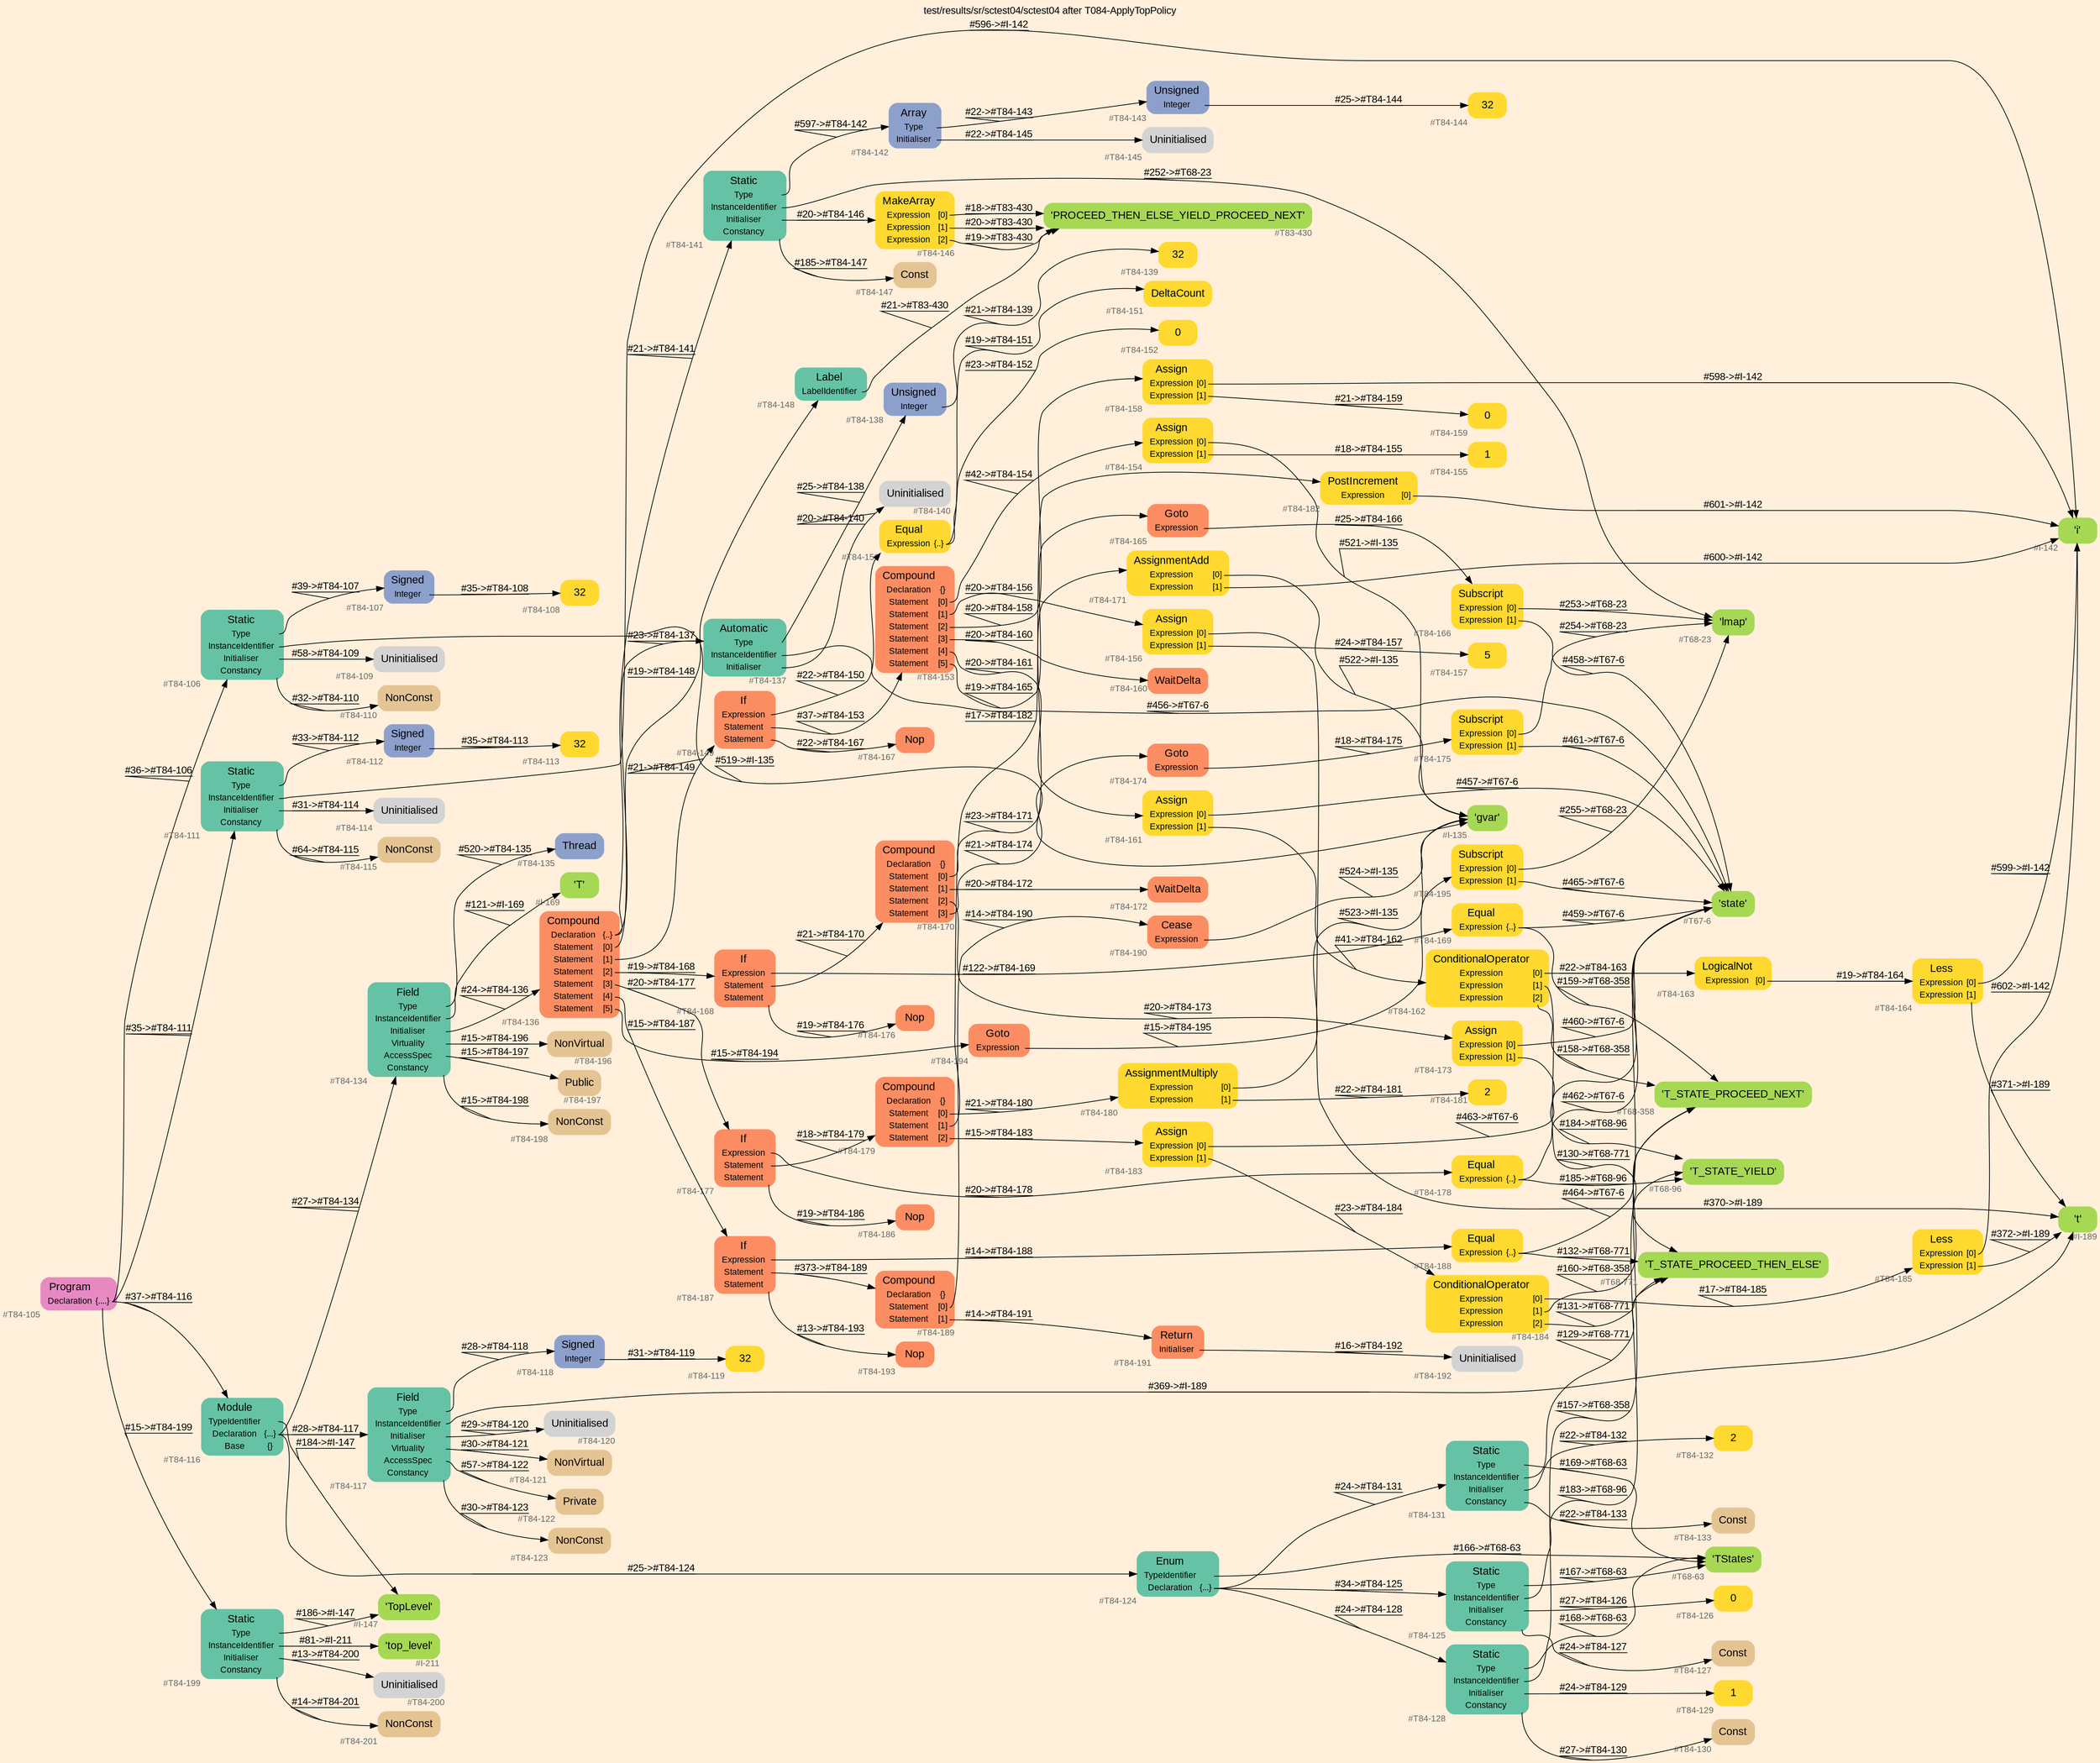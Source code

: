 digraph "test/results/sr/sctest04/sctest04 after T084-ApplyTopPolicy" {
label = "test/results/sr/sctest04/sctest04 after T084-ApplyTopPolicy"
labelloc = t
graph [
    rankdir = "LR"
    ranksep = 0.3
    bgcolor = antiquewhite1
    color = black
    fontcolor = black
    fontname = "Arial"
];
node [
    fontname = "Arial"
];
edge [
    fontname = "Arial"
];

// -------------------- node figure --------------------
// -------- block #T84-105 ----------
"#T84-105" [
    fillcolor = "/set28/4"
    xlabel = "#T84-105"
    fontsize = "12"
    fontcolor = grey40
    shape = "plaintext"
    label = <<TABLE BORDER="0" CELLBORDER="0" CELLSPACING="0">
     <TR><TD><FONT COLOR="black" POINT-SIZE="15">Program</FONT></TD></TR>
     <TR><TD><FONT COLOR="black" POINT-SIZE="12">Declaration</FONT></TD><TD PORT="port0"><FONT COLOR="black" POINT-SIZE="12">{....}</FONT></TD></TR>
    </TABLE>>
    style = "rounded,filled"
];

// -------- block #T84-106 ----------
"#T84-106" [
    fillcolor = "/set28/1"
    xlabel = "#T84-106"
    fontsize = "12"
    fontcolor = grey40
    shape = "plaintext"
    label = <<TABLE BORDER="0" CELLBORDER="0" CELLSPACING="0">
     <TR><TD><FONT COLOR="black" POINT-SIZE="15">Static</FONT></TD></TR>
     <TR><TD><FONT COLOR="black" POINT-SIZE="12">Type</FONT></TD><TD PORT="port0"></TD></TR>
     <TR><TD><FONT COLOR="black" POINT-SIZE="12">InstanceIdentifier</FONT></TD><TD PORT="port1"></TD></TR>
     <TR><TD><FONT COLOR="black" POINT-SIZE="12">Initialiser</FONT></TD><TD PORT="port2"></TD></TR>
     <TR><TD><FONT COLOR="black" POINT-SIZE="12">Constancy</FONT></TD><TD PORT="port3"></TD></TR>
    </TABLE>>
    style = "rounded,filled"
];

// -------- block #T84-107 ----------
"#T84-107" [
    fillcolor = "/set28/3"
    xlabel = "#T84-107"
    fontsize = "12"
    fontcolor = grey40
    shape = "plaintext"
    label = <<TABLE BORDER="0" CELLBORDER="0" CELLSPACING="0">
     <TR><TD><FONT COLOR="black" POINT-SIZE="15">Signed</FONT></TD></TR>
     <TR><TD><FONT COLOR="black" POINT-SIZE="12">Integer</FONT></TD><TD PORT="port0"></TD></TR>
    </TABLE>>
    style = "rounded,filled"
];

// -------- block #T84-108 ----------
"#T84-108" [
    fillcolor = "/set28/6"
    xlabel = "#T84-108"
    fontsize = "12"
    fontcolor = grey40
    shape = "plaintext"
    label = <<TABLE BORDER="0" CELLBORDER="0" CELLSPACING="0">
     <TR><TD><FONT COLOR="black" POINT-SIZE="15">32</FONT></TD></TR>
    </TABLE>>
    style = "rounded,filled"
];

// -------- block #I-135 ----------
"#I-135" [
    fillcolor = "/set28/5"
    xlabel = "#I-135"
    fontsize = "12"
    fontcolor = grey40
    shape = "plaintext"
    label = <<TABLE BORDER="0" CELLBORDER="0" CELLSPACING="0">
     <TR><TD><FONT COLOR="black" POINT-SIZE="15">'gvar'</FONT></TD></TR>
    </TABLE>>
    style = "rounded,filled"
];

// -------- block #T84-109 ----------
"#T84-109" [
    xlabel = "#T84-109"
    fontsize = "12"
    fontcolor = grey40
    shape = "plaintext"
    label = <<TABLE BORDER="0" CELLBORDER="0" CELLSPACING="0">
     <TR><TD><FONT COLOR="black" POINT-SIZE="15">Uninitialised</FONT></TD></TR>
    </TABLE>>
    style = "rounded,filled"
];

// -------- block #T84-110 ----------
"#T84-110" [
    fillcolor = "/set28/7"
    xlabel = "#T84-110"
    fontsize = "12"
    fontcolor = grey40
    shape = "plaintext"
    label = <<TABLE BORDER="0" CELLBORDER="0" CELLSPACING="0">
     <TR><TD><FONT COLOR="black" POINT-SIZE="15">NonConst</FONT></TD></TR>
    </TABLE>>
    style = "rounded,filled"
];

// -------- block #T84-111 ----------
"#T84-111" [
    fillcolor = "/set28/1"
    xlabel = "#T84-111"
    fontsize = "12"
    fontcolor = grey40
    shape = "plaintext"
    label = <<TABLE BORDER="0" CELLBORDER="0" CELLSPACING="0">
     <TR><TD><FONT COLOR="black" POINT-SIZE="15">Static</FONT></TD></TR>
     <TR><TD><FONT COLOR="black" POINT-SIZE="12">Type</FONT></TD><TD PORT="port0"></TD></TR>
     <TR><TD><FONT COLOR="black" POINT-SIZE="12">InstanceIdentifier</FONT></TD><TD PORT="port1"></TD></TR>
     <TR><TD><FONT COLOR="black" POINT-SIZE="12">Initialiser</FONT></TD><TD PORT="port2"></TD></TR>
     <TR><TD><FONT COLOR="black" POINT-SIZE="12">Constancy</FONT></TD><TD PORT="port3"></TD></TR>
    </TABLE>>
    style = "rounded,filled"
];

// -------- block #T84-112 ----------
"#T84-112" [
    fillcolor = "/set28/3"
    xlabel = "#T84-112"
    fontsize = "12"
    fontcolor = grey40
    shape = "plaintext"
    label = <<TABLE BORDER="0" CELLBORDER="0" CELLSPACING="0">
     <TR><TD><FONT COLOR="black" POINT-SIZE="15">Signed</FONT></TD></TR>
     <TR><TD><FONT COLOR="black" POINT-SIZE="12">Integer</FONT></TD><TD PORT="port0"></TD></TR>
    </TABLE>>
    style = "rounded,filled"
];

// -------- block #T84-113 ----------
"#T84-113" [
    fillcolor = "/set28/6"
    xlabel = "#T84-113"
    fontsize = "12"
    fontcolor = grey40
    shape = "plaintext"
    label = <<TABLE BORDER="0" CELLBORDER="0" CELLSPACING="0">
     <TR><TD><FONT COLOR="black" POINT-SIZE="15">32</FONT></TD></TR>
    </TABLE>>
    style = "rounded,filled"
];

// -------- block #I-142 ----------
"#I-142" [
    fillcolor = "/set28/5"
    xlabel = "#I-142"
    fontsize = "12"
    fontcolor = grey40
    shape = "plaintext"
    label = <<TABLE BORDER="0" CELLBORDER="0" CELLSPACING="0">
     <TR><TD><FONT COLOR="black" POINT-SIZE="15">'i'</FONT></TD></TR>
    </TABLE>>
    style = "rounded,filled"
];

// -------- block #T84-114 ----------
"#T84-114" [
    xlabel = "#T84-114"
    fontsize = "12"
    fontcolor = grey40
    shape = "plaintext"
    label = <<TABLE BORDER="0" CELLBORDER="0" CELLSPACING="0">
     <TR><TD><FONT COLOR="black" POINT-SIZE="15">Uninitialised</FONT></TD></TR>
    </TABLE>>
    style = "rounded,filled"
];

// -------- block #T84-115 ----------
"#T84-115" [
    fillcolor = "/set28/7"
    xlabel = "#T84-115"
    fontsize = "12"
    fontcolor = grey40
    shape = "plaintext"
    label = <<TABLE BORDER="0" CELLBORDER="0" CELLSPACING="0">
     <TR><TD><FONT COLOR="black" POINT-SIZE="15">NonConst</FONT></TD></TR>
    </TABLE>>
    style = "rounded,filled"
];

// -------- block #T84-116 ----------
"#T84-116" [
    fillcolor = "/set28/1"
    xlabel = "#T84-116"
    fontsize = "12"
    fontcolor = grey40
    shape = "plaintext"
    label = <<TABLE BORDER="0" CELLBORDER="0" CELLSPACING="0">
     <TR><TD><FONT COLOR="black" POINT-SIZE="15">Module</FONT></TD></TR>
     <TR><TD><FONT COLOR="black" POINT-SIZE="12">TypeIdentifier</FONT></TD><TD PORT="port0"></TD></TR>
     <TR><TD><FONT COLOR="black" POINT-SIZE="12">Declaration</FONT></TD><TD PORT="port1"><FONT COLOR="black" POINT-SIZE="12">{...}</FONT></TD></TR>
     <TR><TD><FONT COLOR="black" POINT-SIZE="12">Base</FONT></TD><TD PORT="port2"><FONT COLOR="black" POINT-SIZE="12">{}</FONT></TD></TR>
    </TABLE>>
    style = "rounded,filled"
];

// -------- block #I-147 ----------
"#I-147" [
    fillcolor = "/set28/5"
    xlabel = "#I-147"
    fontsize = "12"
    fontcolor = grey40
    shape = "plaintext"
    label = <<TABLE BORDER="0" CELLBORDER="0" CELLSPACING="0">
     <TR><TD><FONT COLOR="black" POINT-SIZE="15">'TopLevel'</FONT></TD></TR>
    </TABLE>>
    style = "rounded,filled"
];

// -------- block #T84-117 ----------
"#T84-117" [
    fillcolor = "/set28/1"
    xlabel = "#T84-117"
    fontsize = "12"
    fontcolor = grey40
    shape = "plaintext"
    label = <<TABLE BORDER="0" CELLBORDER="0" CELLSPACING="0">
     <TR><TD><FONT COLOR="black" POINT-SIZE="15">Field</FONT></TD></TR>
     <TR><TD><FONT COLOR="black" POINT-SIZE="12">Type</FONT></TD><TD PORT="port0"></TD></TR>
     <TR><TD><FONT COLOR="black" POINT-SIZE="12">InstanceIdentifier</FONT></TD><TD PORT="port1"></TD></TR>
     <TR><TD><FONT COLOR="black" POINT-SIZE="12">Initialiser</FONT></TD><TD PORT="port2"></TD></TR>
     <TR><TD><FONT COLOR="black" POINT-SIZE="12">Virtuality</FONT></TD><TD PORT="port3"></TD></TR>
     <TR><TD><FONT COLOR="black" POINT-SIZE="12">AccessSpec</FONT></TD><TD PORT="port4"></TD></TR>
     <TR><TD><FONT COLOR="black" POINT-SIZE="12">Constancy</FONT></TD><TD PORT="port5"></TD></TR>
    </TABLE>>
    style = "rounded,filled"
];

// -------- block #T84-118 ----------
"#T84-118" [
    fillcolor = "/set28/3"
    xlabel = "#T84-118"
    fontsize = "12"
    fontcolor = grey40
    shape = "plaintext"
    label = <<TABLE BORDER="0" CELLBORDER="0" CELLSPACING="0">
     <TR><TD><FONT COLOR="black" POINT-SIZE="15">Signed</FONT></TD></TR>
     <TR><TD><FONT COLOR="black" POINT-SIZE="12">Integer</FONT></TD><TD PORT="port0"></TD></TR>
    </TABLE>>
    style = "rounded,filled"
];

// -------- block #T84-119 ----------
"#T84-119" [
    fillcolor = "/set28/6"
    xlabel = "#T84-119"
    fontsize = "12"
    fontcolor = grey40
    shape = "plaintext"
    label = <<TABLE BORDER="0" CELLBORDER="0" CELLSPACING="0">
     <TR><TD><FONT COLOR="black" POINT-SIZE="15">32</FONT></TD></TR>
    </TABLE>>
    style = "rounded,filled"
];

// -------- block #I-189 ----------
"#I-189" [
    fillcolor = "/set28/5"
    xlabel = "#I-189"
    fontsize = "12"
    fontcolor = grey40
    shape = "plaintext"
    label = <<TABLE BORDER="0" CELLBORDER="0" CELLSPACING="0">
     <TR><TD><FONT COLOR="black" POINT-SIZE="15">'t'</FONT></TD></TR>
    </TABLE>>
    style = "rounded,filled"
];

// -------- block #T84-120 ----------
"#T84-120" [
    xlabel = "#T84-120"
    fontsize = "12"
    fontcolor = grey40
    shape = "plaintext"
    label = <<TABLE BORDER="0" CELLBORDER="0" CELLSPACING="0">
     <TR><TD><FONT COLOR="black" POINT-SIZE="15">Uninitialised</FONT></TD></TR>
    </TABLE>>
    style = "rounded,filled"
];

// -------- block #T84-121 ----------
"#T84-121" [
    fillcolor = "/set28/7"
    xlabel = "#T84-121"
    fontsize = "12"
    fontcolor = grey40
    shape = "plaintext"
    label = <<TABLE BORDER="0" CELLBORDER="0" CELLSPACING="0">
     <TR><TD><FONT COLOR="black" POINT-SIZE="15">NonVirtual</FONT></TD></TR>
    </TABLE>>
    style = "rounded,filled"
];

// -------- block #T84-122 ----------
"#T84-122" [
    fillcolor = "/set28/7"
    xlabel = "#T84-122"
    fontsize = "12"
    fontcolor = grey40
    shape = "plaintext"
    label = <<TABLE BORDER="0" CELLBORDER="0" CELLSPACING="0">
     <TR><TD><FONT COLOR="black" POINT-SIZE="15">Private</FONT></TD></TR>
    </TABLE>>
    style = "rounded,filled"
];

// -------- block #T84-123 ----------
"#T84-123" [
    fillcolor = "/set28/7"
    xlabel = "#T84-123"
    fontsize = "12"
    fontcolor = grey40
    shape = "plaintext"
    label = <<TABLE BORDER="0" CELLBORDER="0" CELLSPACING="0">
     <TR><TD><FONT COLOR="black" POINT-SIZE="15">NonConst</FONT></TD></TR>
    </TABLE>>
    style = "rounded,filled"
];

// -------- block #T84-124 ----------
"#T84-124" [
    fillcolor = "/set28/1"
    xlabel = "#T84-124"
    fontsize = "12"
    fontcolor = grey40
    shape = "plaintext"
    label = <<TABLE BORDER="0" CELLBORDER="0" CELLSPACING="0">
     <TR><TD><FONT COLOR="black" POINT-SIZE="15">Enum</FONT></TD></TR>
     <TR><TD><FONT COLOR="black" POINT-SIZE="12">TypeIdentifier</FONT></TD><TD PORT="port0"></TD></TR>
     <TR><TD><FONT COLOR="black" POINT-SIZE="12">Declaration</FONT></TD><TD PORT="port1"><FONT COLOR="black" POINT-SIZE="12">{...}</FONT></TD></TR>
    </TABLE>>
    style = "rounded,filled"
];

// -------- block #T68-63 ----------
"#T68-63" [
    fillcolor = "/set28/5"
    xlabel = "#T68-63"
    fontsize = "12"
    fontcolor = grey40
    shape = "plaintext"
    label = <<TABLE BORDER="0" CELLBORDER="0" CELLSPACING="0">
     <TR><TD><FONT COLOR="black" POINT-SIZE="15">'TStates'</FONT></TD></TR>
    </TABLE>>
    style = "rounded,filled"
];

// -------- block #T84-125 ----------
"#T84-125" [
    fillcolor = "/set28/1"
    xlabel = "#T84-125"
    fontsize = "12"
    fontcolor = grey40
    shape = "plaintext"
    label = <<TABLE BORDER="0" CELLBORDER="0" CELLSPACING="0">
     <TR><TD><FONT COLOR="black" POINT-SIZE="15">Static</FONT></TD></TR>
     <TR><TD><FONT COLOR="black" POINT-SIZE="12">Type</FONT></TD><TD PORT="port0"></TD></TR>
     <TR><TD><FONT COLOR="black" POINT-SIZE="12">InstanceIdentifier</FONT></TD><TD PORT="port1"></TD></TR>
     <TR><TD><FONT COLOR="black" POINT-SIZE="12">Initialiser</FONT></TD><TD PORT="port2"></TD></TR>
     <TR><TD><FONT COLOR="black" POINT-SIZE="12">Constancy</FONT></TD><TD PORT="port3"></TD></TR>
    </TABLE>>
    style = "rounded,filled"
];

// -------- block #T68-96 ----------
"#T68-96" [
    fillcolor = "/set28/5"
    xlabel = "#T68-96"
    fontsize = "12"
    fontcolor = grey40
    shape = "plaintext"
    label = <<TABLE BORDER="0" CELLBORDER="0" CELLSPACING="0">
     <TR><TD><FONT COLOR="black" POINT-SIZE="15">'T_STATE_YIELD'</FONT></TD></TR>
    </TABLE>>
    style = "rounded,filled"
];

// -------- block #T84-126 ----------
"#T84-126" [
    fillcolor = "/set28/6"
    xlabel = "#T84-126"
    fontsize = "12"
    fontcolor = grey40
    shape = "plaintext"
    label = <<TABLE BORDER="0" CELLBORDER="0" CELLSPACING="0">
     <TR><TD><FONT COLOR="black" POINT-SIZE="15">0</FONT></TD></TR>
    </TABLE>>
    style = "rounded,filled"
];

// -------- block #T84-127 ----------
"#T84-127" [
    fillcolor = "/set28/7"
    xlabel = "#T84-127"
    fontsize = "12"
    fontcolor = grey40
    shape = "plaintext"
    label = <<TABLE BORDER="0" CELLBORDER="0" CELLSPACING="0">
     <TR><TD><FONT COLOR="black" POINT-SIZE="15">Const</FONT></TD></TR>
    </TABLE>>
    style = "rounded,filled"
];

// -------- block #T84-128 ----------
"#T84-128" [
    fillcolor = "/set28/1"
    xlabel = "#T84-128"
    fontsize = "12"
    fontcolor = grey40
    shape = "plaintext"
    label = <<TABLE BORDER="0" CELLBORDER="0" CELLSPACING="0">
     <TR><TD><FONT COLOR="black" POINT-SIZE="15">Static</FONT></TD></TR>
     <TR><TD><FONT COLOR="black" POINT-SIZE="12">Type</FONT></TD><TD PORT="port0"></TD></TR>
     <TR><TD><FONT COLOR="black" POINT-SIZE="12">InstanceIdentifier</FONT></TD><TD PORT="port1"></TD></TR>
     <TR><TD><FONT COLOR="black" POINT-SIZE="12">Initialiser</FONT></TD><TD PORT="port2"></TD></TR>
     <TR><TD><FONT COLOR="black" POINT-SIZE="12">Constancy</FONT></TD><TD PORT="port3"></TD></TR>
    </TABLE>>
    style = "rounded,filled"
];

// -------- block #T68-358 ----------
"#T68-358" [
    fillcolor = "/set28/5"
    xlabel = "#T68-358"
    fontsize = "12"
    fontcolor = grey40
    shape = "plaintext"
    label = <<TABLE BORDER="0" CELLBORDER="0" CELLSPACING="0">
     <TR><TD><FONT COLOR="black" POINT-SIZE="15">'T_STATE_PROCEED_NEXT'</FONT></TD></TR>
    </TABLE>>
    style = "rounded,filled"
];

// -------- block #T84-129 ----------
"#T84-129" [
    fillcolor = "/set28/6"
    xlabel = "#T84-129"
    fontsize = "12"
    fontcolor = grey40
    shape = "plaintext"
    label = <<TABLE BORDER="0" CELLBORDER="0" CELLSPACING="0">
     <TR><TD><FONT COLOR="black" POINT-SIZE="15">1</FONT></TD></TR>
    </TABLE>>
    style = "rounded,filled"
];

// -------- block #T84-130 ----------
"#T84-130" [
    fillcolor = "/set28/7"
    xlabel = "#T84-130"
    fontsize = "12"
    fontcolor = grey40
    shape = "plaintext"
    label = <<TABLE BORDER="0" CELLBORDER="0" CELLSPACING="0">
     <TR><TD><FONT COLOR="black" POINT-SIZE="15">Const</FONT></TD></TR>
    </TABLE>>
    style = "rounded,filled"
];

// -------- block #T84-131 ----------
"#T84-131" [
    fillcolor = "/set28/1"
    xlabel = "#T84-131"
    fontsize = "12"
    fontcolor = grey40
    shape = "plaintext"
    label = <<TABLE BORDER="0" CELLBORDER="0" CELLSPACING="0">
     <TR><TD><FONT COLOR="black" POINT-SIZE="15">Static</FONT></TD></TR>
     <TR><TD><FONT COLOR="black" POINT-SIZE="12">Type</FONT></TD><TD PORT="port0"></TD></TR>
     <TR><TD><FONT COLOR="black" POINT-SIZE="12">InstanceIdentifier</FONT></TD><TD PORT="port1"></TD></TR>
     <TR><TD><FONT COLOR="black" POINT-SIZE="12">Initialiser</FONT></TD><TD PORT="port2"></TD></TR>
     <TR><TD><FONT COLOR="black" POINT-SIZE="12">Constancy</FONT></TD><TD PORT="port3"></TD></TR>
    </TABLE>>
    style = "rounded,filled"
];

// -------- block #T68-771 ----------
"#T68-771" [
    fillcolor = "/set28/5"
    xlabel = "#T68-771"
    fontsize = "12"
    fontcolor = grey40
    shape = "plaintext"
    label = <<TABLE BORDER="0" CELLBORDER="0" CELLSPACING="0">
     <TR><TD><FONT COLOR="black" POINT-SIZE="15">'T_STATE_PROCEED_THEN_ELSE'</FONT></TD></TR>
    </TABLE>>
    style = "rounded,filled"
];

// -------- block #T84-132 ----------
"#T84-132" [
    fillcolor = "/set28/6"
    xlabel = "#T84-132"
    fontsize = "12"
    fontcolor = grey40
    shape = "plaintext"
    label = <<TABLE BORDER="0" CELLBORDER="0" CELLSPACING="0">
     <TR><TD><FONT COLOR="black" POINT-SIZE="15">2</FONT></TD></TR>
    </TABLE>>
    style = "rounded,filled"
];

// -------- block #T84-133 ----------
"#T84-133" [
    fillcolor = "/set28/7"
    xlabel = "#T84-133"
    fontsize = "12"
    fontcolor = grey40
    shape = "plaintext"
    label = <<TABLE BORDER="0" CELLBORDER="0" CELLSPACING="0">
     <TR><TD><FONT COLOR="black" POINT-SIZE="15">Const</FONT></TD></TR>
    </TABLE>>
    style = "rounded,filled"
];

// -------- block #T84-134 ----------
"#T84-134" [
    fillcolor = "/set28/1"
    xlabel = "#T84-134"
    fontsize = "12"
    fontcolor = grey40
    shape = "plaintext"
    label = <<TABLE BORDER="0" CELLBORDER="0" CELLSPACING="0">
     <TR><TD><FONT COLOR="black" POINT-SIZE="15">Field</FONT></TD></TR>
     <TR><TD><FONT COLOR="black" POINT-SIZE="12">Type</FONT></TD><TD PORT="port0"></TD></TR>
     <TR><TD><FONT COLOR="black" POINT-SIZE="12">InstanceIdentifier</FONT></TD><TD PORT="port1"></TD></TR>
     <TR><TD><FONT COLOR="black" POINT-SIZE="12">Initialiser</FONT></TD><TD PORT="port2"></TD></TR>
     <TR><TD><FONT COLOR="black" POINT-SIZE="12">Virtuality</FONT></TD><TD PORT="port3"></TD></TR>
     <TR><TD><FONT COLOR="black" POINT-SIZE="12">AccessSpec</FONT></TD><TD PORT="port4"></TD></TR>
     <TR><TD><FONT COLOR="black" POINT-SIZE="12">Constancy</FONT></TD><TD PORT="port5"></TD></TR>
    </TABLE>>
    style = "rounded,filled"
];

// -------- block #T84-135 ----------
"#T84-135" [
    fillcolor = "/set28/3"
    xlabel = "#T84-135"
    fontsize = "12"
    fontcolor = grey40
    shape = "plaintext"
    label = <<TABLE BORDER="0" CELLBORDER="0" CELLSPACING="0">
     <TR><TD><FONT COLOR="black" POINT-SIZE="15">Thread</FONT></TD></TR>
    </TABLE>>
    style = "rounded,filled"
];

// -------- block #I-169 ----------
"#I-169" [
    fillcolor = "/set28/5"
    xlabel = "#I-169"
    fontsize = "12"
    fontcolor = grey40
    shape = "plaintext"
    label = <<TABLE BORDER="0" CELLBORDER="0" CELLSPACING="0">
     <TR><TD><FONT COLOR="black" POINT-SIZE="15">'T'</FONT></TD></TR>
    </TABLE>>
    style = "rounded,filled"
];

// -------- block #T84-136 ----------
"#T84-136" [
    fillcolor = "/set28/2"
    xlabel = "#T84-136"
    fontsize = "12"
    fontcolor = grey40
    shape = "plaintext"
    label = <<TABLE BORDER="0" CELLBORDER="0" CELLSPACING="0">
     <TR><TD><FONT COLOR="black" POINT-SIZE="15">Compound</FONT></TD></TR>
     <TR><TD><FONT COLOR="black" POINT-SIZE="12">Declaration</FONT></TD><TD PORT="port0"><FONT COLOR="black" POINT-SIZE="12">{..}</FONT></TD></TR>
     <TR><TD><FONT COLOR="black" POINT-SIZE="12">Statement</FONT></TD><TD PORT="port1"><FONT COLOR="black" POINT-SIZE="12">[0]</FONT></TD></TR>
     <TR><TD><FONT COLOR="black" POINT-SIZE="12">Statement</FONT></TD><TD PORT="port2"><FONT COLOR="black" POINT-SIZE="12">[1]</FONT></TD></TR>
     <TR><TD><FONT COLOR="black" POINT-SIZE="12">Statement</FONT></TD><TD PORT="port3"><FONT COLOR="black" POINT-SIZE="12">[2]</FONT></TD></TR>
     <TR><TD><FONT COLOR="black" POINT-SIZE="12">Statement</FONT></TD><TD PORT="port4"><FONT COLOR="black" POINT-SIZE="12">[3]</FONT></TD></TR>
     <TR><TD><FONT COLOR="black" POINT-SIZE="12">Statement</FONT></TD><TD PORT="port5"><FONT COLOR="black" POINT-SIZE="12">[4]</FONT></TD></TR>
     <TR><TD><FONT COLOR="black" POINT-SIZE="12">Statement</FONT></TD><TD PORT="port6"><FONT COLOR="black" POINT-SIZE="12">[5]</FONT></TD></TR>
    </TABLE>>
    style = "rounded,filled"
];

// -------- block #T84-137 ----------
"#T84-137" [
    fillcolor = "/set28/1"
    xlabel = "#T84-137"
    fontsize = "12"
    fontcolor = grey40
    shape = "plaintext"
    label = <<TABLE BORDER="0" CELLBORDER="0" CELLSPACING="0">
     <TR><TD><FONT COLOR="black" POINT-SIZE="15">Automatic</FONT></TD></TR>
     <TR><TD><FONT COLOR="black" POINT-SIZE="12">Type</FONT></TD><TD PORT="port0"></TD></TR>
     <TR><TD><FONT COLOR="black" POINT-SIZE="12">InstanceIdentifier</FONT></TD><TD PORT="port1"></TD></TR>
     <TR><TD><FONT COLOR="black" POINT-SIZE="12">Initialiser</FONT></TD><TD PORT="port2"></TD></TR>
    </TABLE>>
    style = "rounded,filled"
];

// -------- block #T84-138 ----------
"#T84-138" [
    fillcolor = "/set28/3"
    xlabel = "#T84-138"
    fontsize = "12"
    fontcolor = grey40
    shape = "plaintext"
    label = <<TABLE BORDER="0" CELLBORDER="0" CELLSPACING="0">
     <TR><TD><FONT COLOR="black" POINT-SIZE="15">Unsigned</FONT></TD></TR>
     <TR><TD><FONT COLOR="black" POINT-SIZE="12">Integer</FONT></TD><TD PORT="port0"></TD></TR>
    </TABLE>>
    style = "rounded,filled"
];

// -------- block #T84-139 ----------
"#T84-139" [
    fillcolor = "/set28/6"
    xlabel = "#T84-139"
    fontsize = "12"
    fontcolor = grey40
    shape = "plaintext"
    label = <<TABLE BORDER="0" CELLBORDER="0" CELLSPACING="0">
     <TR><TD><FONT COLOR="black" POINT-SIZE="15">32</FONT></TD></TR>
    </TABLE>>
    style = "rounded,filled"
];

// -------- block #T67-6 ----------
"#T67-6" [
    fillcolor = "/set28/5"
    xlabel = "#T67-6"
    fontsize = "12"
    fontcolor = grey40
    shape = "plaintext"
    label = <<TABLE BORDER="0" CELLBORDER="0" CELLSPACING="0">
     <TR><TD><FONT COLOR="black" POINT-SIZE="15">'state'</FONT></TD></TR>
    </TABLE>>
    style = "rounded,filled"
];

// -------- block #T84-140 ----------
"#T84-140" [
    xlabel = "#T84-140"
    fontsize = "12"
    fontcolor = grey40
    shape = "plaintext"
    label = <<TABLE BORDER="0" CELLBORDER="0" CELLSPACING="0">
     <TR><TD><FONT COLOR="black" POINT-SIZE="15">Uninitialised</FONT></TD></TR>
    </TABLE>>
    style = "rounded,filled"
];

// -------- block #T84-141 ----------
"#T84-141" [
    fillcolor = "/set28/1"
    xlabel = "#T84-141"
    fontsize = "12"
    fontcolor = grey40
    shape = "plaintext"
    label = <<TABLE BORDER="0" CELLBORDER="0" CELLSPACING="0">
     <TR><TD><FONT COLOR="black" POINT-SIZE="15">Static</FONT></TD></TR>
     <TR><TD><FONT COLOR="black" POINT-SIZE="12">Type</FONT></TD><TD PORT="port0"></TD></TR>
     <TR><TD><FONT COLOR="black" POINT-SIZE="12">InstanceIdentifier</FONT></TD><TD PORT="port1"></TD></TR>
     <TR><TD><FONT COLOR="black" POINT-SIZE="12">Initialiser</FONT></TD><TD PORT="port2"></TD></TR>
     <TR><TD><FONT COLOR="black" POINT-SIZE="12">Constancy</FONT></TD><TD PORT="port3"></TD></TR>
    </TABLE>>
    style = "rounded,filled"
];

// -------- block #T84-142 ----------
"#T84-142" [
    fillcolor = "/set28/3"
    xlabel = "#T84-142"
    fontsize = "12"
    fontcolor = grey40
    shape = "plaintext"
    label = <<TABLE BORDER="0" CELLBORDER="0" CELLSPACING="0">
     <TR><TD><FONT COLOR="black" POINT-SIZE="15">Array</FONT></TD></TR>
     <TR><TD><FONT COLOR="black" POINT-SIZE="12">Type</FONT></TD><TD PORT="port0"></TD></TR>
     <TR><TD><FONT COLOR="black" POINT-SIZE="12">Initialiser</FONT></TD><TD PORT="port1"></TD></TR>
    </TABLE>>
    style = "rounded,filled"
];

// -------- block #T84-143 ----------
"#T84-143" [
    fillcolor = "/set28/3"
    xlabel = "#T84-143"
    fontsize = "12"
    fontcolor = grey40
    shape = "plaintext"
    label = <<TABLE BORDER="0" CELLBORDER="0" CELLSPACING="0">
     <TR><TD><FONT COLOR="black" POINT-SIZE="15">Unsigned</FONT></TD></TR>
     <TR><TD><FONT COLOR="black" POINT-SIZE="12">Integer</FONT></TD><TD PORT="port0"></TD></TR>
    </TABLE>>
    style = "rounded,filled"
];

// -------- block #T84-144 ----------
"#T84-144" [
    fillcolor = "/set28/6"
    xlabel = "#T84-144"
    fontsize = "12"
    fontcolor = grey40
    shape = "plaintext"
    label = <<TABLE BORDER="0" CELLBORDER="0" CELLSPACING="0">
     <TR><TD><FONT COLOR="black" POINT-SIZE="15">32</FONT></TD></TR>
    </TABLE>>
    style = "rounded,filled"
];

// -------- block #T84-145 ----------
"#T84-145" [
    xlabel = "#T84-145"
    fontsize = "12"
    fontcolor = grey40
    shape = "plaintext"
    label = <<TABLE BORDER="0" CELLBORDER="0" CELLSPACING="0">
     <TR><TD><FONT COLOR="black" POINT-SIZE="15">Uninitialised</FONT></TD></TR>
    </TABLE>>
    style = "rounded,filled"
];

// -------- block #T68-23 ----------
"#T68-23" [
    fillcolor = "/set28/5"
    xlabel = "#T68-23"
    fontsize = "12"
    fontcolor = grey40
    shape = "plaintext"
    label = <<TABLE BORDER="0" CELLBORDER="0" CELLSPACING="0">
     <TR><TD><FONT COLOR="black" POINT-SIZE="15">'lmap'</FONT></TD></TR>
    </TABLE>>
    style = "rounded,filled"
];

// -------- block #T84-146 ----------
"#T84-146" [
    fillcolor = "/set28/6"
    xlabel = "#T84-146"
    fontsize = "12"
    fontcolor = grey40
    shape = "plaintext"
    label = <<TABLE BORDER="0" CELLBORDER="0" CELLSPACING="0">
     <TR><TD><FONT COLOR="black" POINT-SIZE="15">MakeArray</FONT></TD></TR>
     <TR><TD><FONT COLOR="black" POINT-SIZE="12">Expression</FONT></TD><TD PORT="port0"><FONT COLOR="black" POINT-SIZE="12">[0]</FONT></TD></TR>
     <TR><TD><FONT COLOR="black" POINT-SIZE="12">Expression</FONT></TD><TD PORT="port1"><FONT COLOR="black" POINT-SIZE="12">[1]</FONT></TD></TR>
     <TR><TD><FONT COLOR="black" POINT-SIZE="12">Expression</FONT></TD><TD PORT="port2"><FONT COLOR="black" POINT-SIZE="12">[2]</FONT></TD></TR>
    </TABLE>>
    style = "rounded,filled"
];

// -------- block #T83-430 ----------
"#T83-430" [
    fillcolor = "/set28/5"
    xlabel = "#T83-430"
    fontsize = "12"
    fontcolor = grey40
    shape = "plaintext"
    label = <<TABLE BORDER="0" CELLBORDER="0" CELLSPACING="0">
     <TR><TD><FONT COLOR="black" POINT-SIZE="15">'PROCEED_THEN_ELSE_YIELD_PROCEED_NEXT'</FONT></TD></TR>
    </TABLE>>
    style = "rounded,filled"
];

// -------- block #T84-147 ----------
"#T84-147" [
    fillcolor = "/set28/7"
    xlabel = "#T84-147"
    fontsize = "12"
    fontcolor = grey40
    shape = "plaintext"
    label = <<TABLE BORDER="0" CELLBORDER="0" CELLSPACING="0">
     <TR><TD><FONT COLOR="black" POINT-SIZE="15">Const</FONT></TD></TR>
    </TABLE>>
    style = "rounded,filled"
];

// -------- block #T84-148 ----------
"#T84-148" [
    fillcolor = "/set28/1"
    xlabel = "#T84-148"
    fontsize = "12"
    fontcolor = grey40
    shape = "plaintext"
    label = <<TABLE BORDER="0" CELLBORDER="0" CELLSPACING="0">
     <TR><TD><FONT COLOR="black" POINT-SIZE="15">Label</FONT></TD></TR>
     <TR><TD><FONT COLOR="black" POINT-SIZE="12">LabelIdentifier</FONT></TD><TD PORT="port0"></TD></TR>
    </TABLE>>
    style = "rounded,filled"
];

// -------- block #T84-149 ----------
"#T84-149" [
    fillcolor = "/set28/2"
    xlabel = "#T84-149"
    fontsize = "12"
    fontcolor = grey40
    shape = "plaintext"
    label = <<TABLE BORDER="0" CELLBORDER="0" CELLSPACING="0">
     <TR><TD><FONT COLOR="black" POINT-SIZE="15">If</FONT></TD></TR>
     <TR><TD><FONT COLOR="black" POINT-SIZE="12">Expression</FONT></TD><TD PORT="port0"></TD></TR>
     <TR><TD><FONT COLOR="black" POINT-SIZE="12">Statement</FONT></TD><TD PORT="port1"></TD></TR>
     <TR><TD><FONT COLOR="black" POINT-SIZE="12">Statement</FONT></TD><TD PORT="port2"></TD></TR>
    </TABLE>>
    style = "rounded,filled"
];

// -------- block #T84-150 ----------
"#T84-150" [
    fillcolor = "/set28/6"
    xlabel = "#T84-150"
    fontsize = "12"
    fontcolor = grey40
    shape = "plaintext"
    label = <<TABLE BORDER="0" CELLBORDER="0" CELLSPACING="0">
     <TR><TD><FONT COLOR="black" POINT-SIZE="15">Equal</FONT></TD></TR>
     <TR><TD><FONT COLOR="black" POINT-SIZE="12">Expression</FONT></TD><TD PORT="port0"><FONT COLOR="black" POINT-SIZE="12">{..}</FONT></TD></TR>
    </TABLE>>
    style = "rounded,filled"
];

// -------- block #T84-151 ----------
"#T84-151" [
    fillcolor = "/set28/6"
    xlabel = "#T84-151"
    fontsize = "12"
    fontcolor = grey40
    shape = "plaintext"
    label = <<TABLE BORDER="0" CELLBORDER="0" CELLSPACING="0">
     <TR><TD><FONT COLOR="black" POINT-SIZE="15">DeltaCount</FONT></TD></TR>
    </TABLE>>
    style = "rounded,filled"
];

// -------- block #T84-152 ----------
"#T84-152" [
    fillcolor = "/set28/6"
    xlabel = "#T84-152"
    fontsize = "12"
    fontcolor = grey40
    shape = "plaintext"
    label = <<TABLE BORDER="0" CELLBORDER="0" CELLSPACING="0">
     <TR><TD><FONT COLOR="black" POINT-SIZE="15">0</FONT></TD></TR>
    </TABLE>>
    style = "rounded,filled"
];

// -------- block #T84-153 ----------
"#T84-153" [
    fillcolor = "/set28/2"
    xlabel = "#T84-153"
    fontsize = "12"
    fontcolor = grey40
    shape = "plaintext"
    label = <<TABLE BORDER="0" CELLBORDER="0" CELLSPACING="0">
     <TR><TD><FONT COLOR="black" POINT-SIZE="15">Compound</FONT></TD></TR>
     <TR><TD><FONT COLOR="black" POINT-SIZE="12">Declaration</FONT></TD><TD PORT="port0"><FONT COLOR="black" POINT-SIZE="12">{}</FONT></TD></TR>
     <TR><TD><FONT COLOR="black" POINT-SIZE="12">Statement</FONT></TD><TD PORT="port1"><FONT COLOR="black" POINT-SIZE="12">[0]</FONT></TD></TR>
     <TR><TD><FONT COLOR="black" POINT-SIZE="12">Statement</FONT></TD><TD PORT="port2"><FONT COLOR="black" POINT-SIZE="12">[1]</FONT></TD></TR>
     <TR><TD><FONT COLOR="black" POINT-SIZE="12">Statement</FONT></TD><TD PORT="port3"><FONT COLOR="black" POINT-SIZE="12">[2]</FONT></TD></TR>
     <TR><TD><FONT COLOR="black" POINT-SIZE="12">Statement</FONT></TD><TD PORT="port4"><FONT COLOR="black" POINT-SIZE="12">[3]</FONT></TD></TR>
     <TR><TD><FONT COLOR="black" POINT-SIZE="12">Statement</FONT></TD><TD PORT="port5"><FONT COLOR="black" POINT-SIZE="12">[4]</FONT></TD></TR>
     <TR><TD><FONT COLOR="black" POINT-SIZE="12">Statement</FONT></TD><TD PORT="port6"><FONT COLOR="black" POINT-SIZE="12">[5]</FONT></TD></TR>
    </TABLE>>
    style = "rounded,filled"
];

// -------- block #T84-154 ----------
"#T84-154" [
    fillcolor = "/set28/6"
    xlabel = "#T84-154"
    fontsize = "12"
    fontcolor = grey40
    shape = "plaintext"
    label = <<TABLE BORDER="0" CELLBORDER="0" CELLSPACING="0">
     <TR><TD><FONT COLOR="black" POINT-SIZE="15">Assign</FONT></TD></TR>
     <TR><TD><FONT COLOR="black" POINT-SIZE="12">Expression</FONT></TD><TD PORT="port0"><FONT COLOR="black" POINT-SIZE="12">[0]</FONT></TD></TR>
     <TR><TD><FONT COLOR="black" POINT-SIZE="12">Expression</FONT></TD><TD PORT="port1"><FONT COLOR="black" POINT-SIZE="12">[1]</FONT></TD></TR>
    </TABLE>>
    style = "rounded,filled"
];

// -------- block #T84-155 ----------
"#T84-155" [
    fillcolor = "/set28/6"
    xlabel = "#T84-155"
    fontsize = "12"
    fontcolor = grey40
    shape = "plaintext"
    label = <<TABLE BORDER="0" CELLBORDER="0" CELLSPACING="0">
     <TR><TD><FONT COLOR="black" POINT-SIZE="15">1</FONT></TD></TR>
    </TABLE>>
    style = "rounded,filled"
];

// -------- block #T84-156 ----------
"#T84-156" [
    fillcolor = "/set28/6"
    xlabel = "#T84-156"
    fontsize = "12"
    fontcolor = grey40
    shape = "plaintext"
    label = <<TABLE BORDER="0" CELLBORDER="0" CELLSPACING="0">
     <TR><TD><FONT COLOR="black" POINT-SIZE="15">Assign</FONT></TD></TR>
     <TR><TD><FONT COLOR="black" POINT-SIZE="12">Expression</FONT></TD><TD PORT="port0"><FONT COLOR="black" POINT-SIZE="12">[0]</FONT></TD></TR>
     <TR><TD><FONT COLOR="black" POINT-SIZE="12">Expression</FONT></TD><TD PORT="port1"><FONT COLOR="black" POINT-SIZE="12">[1]</FONT></TD></TR>
    </TABLE>>
    style = "rounded,filled"
];

// -------- block #T84-157 ----------
"#T84-157" [
    fillcolor = "/set28/6"
    xlabel = "#T84-157"
    fontsize = "12"
    fontcolor = grey40
    shape = "plaintext"
    label = <<TABLE BORDER="0" CELLBORDER="0" CELLSPACING="0">
     <TR><TD><FONT COLOR="black" POINT-SIZE="15">5</FONT></TD></TR>
    </TABLE>>
    style = "rounded,filled"
];

// -------- block #T84-158 ----------
"#T84-158" [
    fillcolor = "/set28/6"
    xlabel = "#T84-158"
    fontsize = "12"
    fontcolor = grey40
    shape = "plaintext"
    label = <<TABLE BORDER="0" CELLBORDER="0" CELLSPACING="0">
     <TR><TD><FONT COLOR="black" POINT-SIZE="15">Assign</FONT></TD></TR>
     <TR><TD><FONT COLOR="black" POINT-SIZE="12">Expression</FONT></TD><TD PORT="port0"><FONT COLOR="black" POINT-SIZE="12">[0]</FONT></TD></TR>
     <TR><TD><FONT COLOR="black" POINT-SIZE="12">Expression</FONT></TD><TD PORT="port1"><FONT COLOR="black" POINT-SIZE="12">[1]</FONT></TD></TR>
    </TABLE>>
    style = "rounded,filled"
];

// -------- block #T84-159 ----------
"#T84-159" [
    fillcolor = "/set28/6"
    xlabel = "#T84-159"
    fontsize = "12"
    fontcolor = grey40
    shape = "plaintext"
    label = <<TABLE BORDER="0" CELLBORDER="0" CELLSPACING="0">
     <TR><TD><FONT COLOR="black" POINT-SIZE="15">0</FONT></TD></TR>
    </TABLE>>
    style = "rounded,filled"
];

// -------- block #T84-160 ----------
"#T84-160" [
    fillcolor = "/set28/2"
    xlabel = "#T84-160"
    fontsize = "12"
    fontcolor = grey40
    shape = "plaintext"
    label = <<TABLE BORDER="0" CELLBORDER="0" CELLSPACING="0">
     <TR><TD><FONT COLOR="black" POINT-SIZE="15">WaitDelta</FONT></TD></TR>
    </TABLE>>
    style = "rounded,filled"
];

// -------- block #T84-161 ----------
"#T84-161" [
    fillcolor = "/set28/6"
    xlabel = "#T84-161"
    fontsize = "12"
    fontcolor = grey40
    shape = "plaintext"
    label = <<TABLE BORDER="0" CELLBORDER="0" CELLSPACING="0">
     <TR><TD><FONT COLOR="black" POINT-SIZE="15">Assign</FONT></TD></TR>
     <TR><TD><FONT COLOR="black" POINT-SIZE="12">Expression</FONT></TD><TD PORT="port0"><FONT COLOR="black" POINT-SIZE="12">[0]</FONT></TD></TR>
     <TR><TD><FONT COLOR="black" POINT-SIZE="12">Expression</FONT></TD><TD PORT="port1"><FONT COLOR="black" POINT-SIZE="12">[1]</FONT></TD></TR>
    </TABLE>>
    style = "rounded,filled"
];

// -------- block #T84-162 ----------
"#T84-162" [
    fillcolor = "/set28/6"
    xlabel = "#T84-162"
    fontsize = "12"
    fontcolor = grey40
    shape = "plaintext"
    label = <<TABLE BORDER="0" CELLBORDER="0" CELLSPACING="0">
     <TR><TD><FONT COLOR="black" POINT-SIZE="15">ConditionalOperator</FONT></TD></TR>
     <TR><TD><FONT COLOR="black" POINT-SIZE="12">Expression</FONT></TD><TD PORT="port0"><FONT COLOR="black" POINT-SIZE="12">[0]</FONT></TD></TR>
     <TR><TD><FONT COLOR="black" POINT-SIZE="12">Expression</FONT></TD><TD PORT="port1"><FONT COLOR="black" POINT-SIZE="12">[1]</FONT></TD></TR>
     <TR><TD><FONT COLOR="black" POINT-SIZE="12">Expression</FONT></TD><TD PORT="port2"><FONT COLOR="black" POINT-SIZE="12">[2]</FONT></TD></TR>
    </TABLE>>
    style = "rounded,filled"
];

// -------- block #T84-163 ----------
"#T84-163" [
    fillcolor = "/set28/6"
    xlabel = "#T84-163"
    fontsize = "12"
    fontcolor = grey40
    shape = "plaintext"
    label = <<TABLE BORDER="0" CELLBORDER="0" CELLSPACING="0">
     <TR><TD><FONT COLOR="black" POINT-SIZE="15">LogicalNot</FONT></TD></TR>
     <TR><TD><FONT COLOR="black" POINT-SIZE="12">Expression</FONT></TD><TD PORT="port0"><FONT COLOR="black" POINT-SIZE="12">[0]</FONT></TD></TR>
    </TABLE>>
    style = "rounded,filled"
];

// -------- block #T84-164 ----------
"#T84-164" [
    fillcolor = "/set28/6"
    xlabel = "#T84-164"
    fontsize = "12"
    fontcolor = grey40
    shape = "plaintext"
    label = <<TABLE BORDER="0" CELLBORDER="0" CELLSPACING="0">
     <TR><TD><FONT COLOR="black" POINT-SIZE="15">Less</FONT></TD></TR>
     <TR><TD><FONT COLOR="black" POINT-SIZE="12">Expression</FONT></TD><TD PORT="port0"><FONT COLOR="black" POINT-SIZE="12">[0]</FONT></TD></TR>
     <TR><TD><FONT COLOR="black" POINT-SIZE="12">Expression</FONT></TD><TD PORT="port1"><FONT COLOR="black" POINT-SIZE="12">[1]</FONT></TD></TR>
    </TABLE>>
    style = "rounded,filled"
];

// -------- block #T84-165 ----------
"#T84-165" [
    fillcolor = "/set28/2"
    xlabel = "#T84-165"
    fontsize = "12"
    fontcolor = grey40
    shape = "plaintext"
    label = <<TABLE BORDER="0" CELLBORDER="0" CELLSPACING="0">
     <TR><TD><FONT COLOR="black" POINT-SIZE="15">Goto</FONT></TD></TR>
     <TR><TD><FONT COLOR="black" POINT-SIZE="12">Expression</FONT></TD><TD PORT="port0"></TD></TR>
    </TABLE>>
    style = "rounded,filled"
];

// -------- block #T84-166 ----------
"#T84-166" [
    fillcolor = "/set28/6"
    xlabel = "#T84-166"
    fontsize = "12"
    fontcolor = grey40
    shape = "plaintext"
    label = <<TABLE BORDER="0" CELLBORDER="0" CELLSPACING="0">
     <TR><TD><FONT COLOR="black" POINT-SIZE="15">Subscript</FONT></TD></TR>
     <TR><TD><FONT COLOR="black" POINT-SIZE="12">Expression</FONT></TD><TD PORT="port0"><FONT COLOR="black" POINT-SIZE="12">[0]</FONT></TD></TR>
     <TR><TD><FONT COLOR="black" POINT-SIZE="12">Expression</FONT></TD><TD PORT="port1"><FONT COLOR="black" POINT-SIZE="12">[1]</FONT></TD></TR>
    </TABLE>>
    style = "rounded,filled"
];

// -------- block #T84-167 ----------
"#T84-167" [
    fillcolor = "/set28/2"
    xlabel = "#T84-167"
    fontsize = "12"
    fontcolor = grey40
    shape = "plaintext"
    label = <<TABLE BORDER="0" CELLBORDER="0" CELLSPACING="0">
     <TR><TD><FONT COLOR="black" POINT-SIZE="15">Nop</FONT></TD></TR>
    </TABLE>>
    style = "rounded,filled"
];

// -------- block #T84-168 ----------
"#T84-168" [
    fillcolor = "/set28/2"
    xlabel = "#T84-168"
    fontsize = "12"
    fontcolor = grey40
    shape = "plaintext"
    label = <<TABLE BORDER="0" CELLBORDER="0" CELLSPACING="0">
     <TR><TD><FONT COLOR="black" POINT-SIZE="15">If</FONT></TD></TR>
     <TR><TD><FONT COLOR="black" POINT-SIZE="12">Expression</FONT></TD><TD PORT="port0"></TD></TR>
     <TR><TD><FONT COLOR="black" POINT-SIZE="12">Statement</FONT></TD><TD PORT="port1"></TD></TR>
     <TR><TD><FONT COLOR="black" POINT-SIZE="12">Statement</FONT></TD><TD PORT="port2"></TD></TR>
    </TABLE>>
    style = "rounded,filled"
];

// -------- block #T84-169 ----------
"#T84-169" [
    fillcolor = "/set28/6"
    xlabel = "#T84-169"
    fontsize = "12"
    fontcolor = grey40
    shape = "plaintext"
    label = <<TABLE BORDER="0" CELLBORDER="0" CELLSPACING="0">
     <TR><TD><FONT COLOR="black" POINT-SIZE="15">Equal</FONT></TD></TR>
     <TR><TD><FONT COLOR="black" POINT-SIZE="12">Expression</FONT></TD><TD PORT="port0"><FONT COLOR="black" POINT-SIZE="12">{..}</FONT></TD></TR>
    </TABLE>>
    style = "rounded,filled"
];

// -------- block #T84-170 ----------
"#T84-170" [
    fillcolor = "/set28/2"
    xlabel = "#T84-170"
    fontsize = "12"
    fontcolor = grey40
    shape = "plaintext"
    label = <<TABLE BORDER="0" CELLBORDER="0" CELLSPACING="0">
     <TR><TD><FONT COLOR="black" POINT-SIZE="15">Compound</FONT></TD></TR>
     <TR><TD><FONT COLOR="black" POINT-SIZE="12">Declaration</FONT></TD><TD PORT="port0"><FONT COLOR="black" POINT-SIZE="12">{}</FONT></TD></TR>
     <TR><TD><FONT COLOR="black" POINT-SIZE="12">Statement</FONT></TD><TD PORT="port1"><FONT COLOR="black" POINT-SIZE="12">[0]</FONT></TD></TR>
     <TR><TD><FONT COLOR="black" POINT-SIZE="12">Statement</FONT></TD><TD PORT="port2"><FONT COLOR="black" POINT-SIZE="12">[1]</FONT></TD></TR>
     <TR><TD><FONT COLOR="black" POINT-SIZE="12">Statement</FONT></TD><TD PORT="port3"><FONT COLOR="black" POINT-SIZE="12">[2]</FONT></TD></TR>
     <TR><TD><FONT COLOR="black" POINT-SIZE="12">Statement</FONT></TD><TD PORT="port4"><FONT COLOR="black" POINT-SIZE="12">[3]</FONT></TD></TR>
    </TABLE>>
    style = "rounded,filled"
];

// -------- block #T84-171 ----------
"#T84-171" [
    fillcolor = "/set28/6"
    xlabel = "#T84-171"
    fontsize = "12"
    fontcolor = grey40
    shape = "plaintext"
    label = <<TABLE BORDER="0" CELLBORDER="0" CELLSPACING="0">
     <TR><TD><FONT COLOR="black" POINT-SIZE="15">AssignmentAdd</FONT></TD></TR>
     <TR><TD><FONT COLOR="black" POINT-SIZE="12">Expression</FONT></TD><TD PORT="port0"><FONT COLOR="black" POINT-SIZE="12">[0]</FONT></TD></TR>
     <TR><TD><FONT COLOR="black" POINT-SIZE="12">Expression</FONT></TD><TD PORT="port1"><FONT COLOR="black" POINT-SIZE="12">[1]</FONT></TD></TR>
    </TABLE>>
    style = "rounded,filled"
];

// -------- block #T84-172 ----------
"#T84-172" [
    fillcolor = "/set28/2"
    xlabel = "#T84-172"
    fontsize = "12"
    fontcolor = grey40
    shape = "plaintext"
    label = <<TABLE BORDER="0" CELLBORDER="0" CELLSPACING="0">
     <TR><TD><FONT COLOR="black" POINT-SIZE="15">WaitDelta</FONT></TD></TR>
    </TABLE>>
    style = "rounded,filled"
];

// -------- block #T84-173 ----------
"#T84-173" [
    fillcolor = "/set28/6"
    xlabel = "#T84-173"
    fontsize = "12"
    fontcolor = grey40
    shape = "plaintext"
    label = <<TABLE BORDER="0" CELLBORDER="0" CELLSPACING="0">
     <TR><TD><FONT COLOR="black" POINT-SIZE="15">Assign</FONT></TD></TR>
     <TR><TD><FONT COLOR="black" POINT-SIZE="12">Expression</FONT></TD><TD PORT="port0"><FONT COLOR="black" POINT-SIZE="12">[0]</FONT></TD></TR>
     <TR><TD><FONT COLOR="black" POINT-SIZE="12">Expression</FONT></TD><TD PORT="port1"><FONT COLOR="black" POINT-SIZE="12">[1]</FONT></TD></TR>
    </TABLE>>
    style = "rounded,filled"
];

// -------- block #T84-174 ----------
"#T84-174" [
    fillcolor = "/set28/2"
    xlabel = "#T84-174"
    fontsize = "12"
    fontcolor = grey40
    shape = "plaintext"
    label = <<TABLE BORDER="0" CELLBORDER="0" CELLSPACING="0">
     <TR><TD><FONT COLOR="black" POINT-SIZE="15">Goto</FONT></TD></TR>
     <TR><TD><FONT COLOR="black" POINT-SIZE="12">Expression</FONT></TD><TD PORT="port0"></TD></TR>
    </TABLE>>
    style = "rounded,filled"
];

// -------- block #T84-175 ----------
"#T84-175" [
    fillcolor = "/set28/6"
    xlabel = "#T84-175"
    fontsize = "12"
    fontcolor = grey40
    shape = "plaintext"
    label = <<TABLE BORDER="0" CELLBORDER="0" CELLSPACING="0">
     <TR><TD><FONT COLOR="black" POINT-SIZE="15">Subscript</FONT></TD></TR>
     <TR><TD><FONT COLOR="black" POINT-SIZE="12">Expression</FONT></TD><TD PORT="port0"><FONT COLOR="black" POINT-SIZE="12">[0]</FONT></TD></TR>
     <TR><TD><FONT COLOR="black" POINT-SIZE="12">Expression</FONT></TD><TD PORT="port1"><FONT COLOR="black" POINT-SIZE="12">[1]</FONT></TD></TR>
    </TABLE>>
    style = "rounded,filled"
];

// -------- block #T84-176 ----------
"#T84-176" [
    fillcolor = "/set28/2"
    xlabel = "#T84-176"
    fontsize = "12"
    fontcolor = grey40
    shape = "plaintext"
    label = <<TABLE BORDER="0" CELLBORDER="0" CELLSPACING="0">
     <TR><TD><FONT COLOR="black" POINT-SIZE="15">Nop</FONT></TD></TR>
    </TABLE>>
    style = "rounded,filled"
];

// -------- block #T84-177 ----------
"#T84-177" [
    fillcolor = "/set28/2"
    xlabel = "#T84-177"
    fontsize = "12"
    fontcolor = grey40
    shape = "plaintext"
    label = <<TABLE BORDER="0" CELLBORDER="0" CELLSPACING="0">
     <TR><TD><FONT COLOR="black" POINT-SIZE="15">If</FONT></TD></TR>
     <TR><TD><FONT COLOR="black" POINT-SIZE="12">Expression</FONT></TD><TD PORT="port0"></TD></TR>
     <TR><TD><FONT COLOR="black" POINT-SIZE="12">Statement</FONT></TD><TD PORT="port1"></TD></TR>
     <TR><TD><FONT COLOR="black" POINT-SIZE="12">Statement</FONT></TD><TD PORT="port2"></TD></TR>
    </TABLE>>
    style = "rounded,filled"
];

// -------- block #T84-178 ----------
"#T84-178" [
    fillcolor = "/set28/6"
    xlabel = "#T84-178"
    fontsize = "12"
    fontcolor = grey40
    shape = "plaintext"
    label = <<TABLE BORDER="0" CELLBORDER="0" CELLSPACING="0">
     <TR><TD><FONT COLOR="black" POINT-SIZE="15">Equal</FONT></TD></TR>
     <TR><TD><FONT COLOR="black" POINT-SIZE="12">Expression</FONT></TD><TD PORT="port0"><FONT COLOR="black" POINT-SIZE="12">{..}</FONT></TD></TR>
    </TABLE>>
    style = "rounded,filled"
];

// -------- block #T84-179 ----------
"#T84-179" [
    fillcolor = "/set28/2"
    xlabel = "#T84-179"
    fontsize = "12"
    fontcolor = grey40
    shape = "plaintext"
    label = <<TABLE BORDER="0" CELLBORDER="0" CELLSPACING="0">
     <TR><TD><FONT COLOR="black" POINT-SIZE="15">Compound</FONT></TD></TR>
     <TR><TD><FONT COLOR="black" POINT-SIZE="12">Declaration</FONT></TD><TD PORT="port0"><FONT COLOR="black" POINT-SIZE="12">{}</FONT></TD></TR>
     <TR><TD><FONT COLOR="black" POINT-SIZE="12">Statement</FONT></TD><TD PORT="port1"><FONT COLOR="black" POINT-SIZE="12">[0]</FONT></TD></TR>
     <TR><TD><FONT COLOR="black" POINT-SIZE="12">Statement</FONT></TD><TD PORT="port2"><FONT COLOR="black" POINT-SIZE="12">[1]</FONT></TD></TR>
     <TR><TD><FONT COLOR="black" POINT-SIZE="12">Statement</FONT></TD><TD PORT="port3"><FONT COLOR="black" POINT-SIZE="12">[2]</FONT></TD></TR>
    </TABLE>>
    style = "rounded,filled"
];

// -------- block #T84-180 ----------
"#T84-180" [
    fillcolor = "/set28/6"
    xlabel = "#T84-180"
    fontsize = "12"
    fontcolor = grey40
    shape = "plaintext"
    label = <<TABLE BORDER="0" CELLBORDER="0" CELLSPACING="0">
     <TR><TD><FONT COLOR="black" POINT-SIZE="15">AssignmentMultiply</FONT></TD></TR>
     <TR><TD><FONT COLOR="black" POINT-SIZE="12">Expression</FONT></TD><TD PORT="port0"><FONT COLOR="black" POINT-SIZE="12">[0]</FONT></TD></TR>
     <TR><TD><FONT COLOR="black" POINT-SIZE="12">Expression</FONT></TD><TD PORT="port1"><FONT COLOR="black" POINT-SIZE="12">[1]</FONT></TD></TR>
    </TABLE>>
    style = "rounded,filled"
];

// -------- block #T84-181 ----------
"#T84-181" [
    fillcolor = "/set28/6"
    xlabel = "#T84-181"
    fontsize = "12"
    fontcolor = grey40
    shape = "plaintext"
    label = <<TABLE BORDER="0" CELLBORDER="0" CELLSPACING="0">
     <TR><TD><FONT COLOR="black" POINT-SIZE="15">2</FONT></TD></TR>
    </TABLE>>
    style = "rounded,filled"
];

// -------- block #T84-182 ----------
"#T84-182" [
    fillcolor = "/set28/6"
    xlabel = "#T84-182"
    fontsize = "12"
    fontcolor = grey40
    shape = "plaintext"
    label = <<TABLE BORDER="0" CELLBORDER="0" CELLSPACING="0">
     <TR><TD><FONT COLOR="black" POINT-SIZE="15">PostIncrement</FONT></TD></TR>
     <TR><TD><FONT COLOR="black" POINT-SIZE="12">Expression</FONT></TD><TD PORT="port0"><FONT COLOR="black" POINT-SIZE="12">[0]</FONT></TD></TR>
    </TABLE>>
    style = "rounded,filled"
];

// -------- block #T84-183 ----------
"#T84-183" [
    fillcolor = "/set28/6"
    xlabel = "#T84-183"
    fontsize = "12"
    fontcolor = grey40
    shape = "plaintext"
    label = <<TABLE BORDER="0" CELLBORDER="0" CELLSPACING="0">
     <TR><TD><FONT COLOR="black" POINT-SIZE="15">Assign</FONT></TD></TR>
     <TR><TD><FONT COLOR="black" POINT-SIZE="12">Expression</FONT></TD><TD PORT="port0"><FONT COLOR="black" POINT-SIZE="12">[0]</FONT></TD></TR>
     <TR><TD><FONT COLOR="black" POINT-SIZE="12">Expression</FONT></TD><TD PORT="port1"><FONT COLOR="black" POINT-SIZE="12">[1]</FONT></TD></TR>
    </TABLE>>
    style = "rounded,filled"
];

// -------- block #T84-184 ----------
"#T84-184" [
    fillcolor = "/set28/6"
    xlabel = "#T84-184"
    fontsize = "12"
    fontcolor = grey40
    shape = "plaintext"
    label = <<TABLE BORDER="0" CELLBORDER="0" CELLSPACING="0">
     <TR><TD><FONT COLOR="black" POINT-SIZE="15">ConditionalOperator</FONT></TD></TR>
     <TR><TD><FONT COLOR="black" POINT-SIZE="12">Expression</FONT></TD><TD PORT="port0"><FONT COLOR="black" POINT-SIZE="12">[0]</FONT></TD></TR>
     <TR><TD><FONT COLOR="black" POINT-SIZE="12">Expression</FONT></TD><TD PORT="port1"><FONT COLOR="black" POINT-SIZE="12">[1]</FONT></TD></TR>
     <TR><TD><FONT COLOR="black" POINT-SIZE="12">Expression</FONT></TD><TD PORT="port2"><FONT COLOR="black" POINT-SIZE="12">[2]</FONT></TD></TR>
    </TABLE>>
    style = "rounded,filled"
];

// -------- block #T84-185 ----------
"#T84-185" [
    fillcolor = "/set28/6"
    xlabel = "#T84-185"
    fontsize = "12"
    fontcolor = grey40
    shape = "plaintext"
    label = <<TABLE BORDER="0" CELLBORDER="0" CELLSPACING="0">
     <TR><TD><FONT COLOR="black" POINT-SIZE="15">Less</FONT></TD></TR>
     <TR><TD><FONT COLOR="black" POINT-SIZE="12">Expression</FONT></TD><TD PORT="port0"><FONT COLOR="black" POINT-SIZE="12">[0]</FONT></TD></TR>
     <TR><TD><FONT COLOR="black" POINT-SIZE="12">Expression</FONT></TD><TD PORT="port1"><FONT COLOR="black" POINT-SIZE="12">[1]</FONT></TD></TR>
    </TABLE>>
    style = "rounded,filled"
];

// -------- block #T84-186 ----------
"#T84-186" [
    fillcolor = "/set28/2"
    xlabel = "#T84-186"
    fontsize = "12"
    fontcolor = grey40
    shape = "plaintext"
    label = <<TABLE BORDER="0" CELLBORDER="0" CELLSPACING="0">
     <TR><TD><FONT COLOR="black" POINT-SIZE="15">Nop</FONT></TD></TR>
    </TABLE>>
    style = "rounded,filled"
];

// -------- block #T84-187 ----------
"#T84-187" [
    fillcolor = "/set28/2"
    xlabel = "#T84-187"
    fontsize = "12"
    fontcolor = grey40
    shape = "plaintext"
    label = <<TABLE BORDER="0" CELLBORDER="0" CELLSPACING="0">
     <TR><TD><FONT COLOR="black" POINT-SIZE="15">If</FONT></TD></TR>
     <TR><TD><FONT COLOR="black" POINT-SIZE="12">Expression</FONT></TD><TD PORT="port0"></TD></TR>
     <TR><TD><FONT COLOR="black" POINT-SIZE="12">Statement</FONT></TD><TD PORT="port1"></TD></TR>
     <TR><TD><FONT COLOR="black" POINT-SIZE="12">Statement</FONT></TD><TD PORT="port2"></TD></TR>
    </TABLE>>
    style = "rounded,filled"
];

// -------- block #T84-188 ----------
"#T84-188" [
    fillcolor = "/set28/6"
    xlabel = "#T84-188"
    fontsize = "12"
    fontcolor = grey40
    shape = "plaintext"
    label = <<TABLE BORDER="0" CELLBORDER="0" CELLSPACING="0">
     <TR><TD><FONT COLOR="black" POINT-SIZE="15">Equal</FONT></TD></TR>
     <TR><TD><FONT COLOR="black" POINT-SIZE="12">Expression</FONT></TD><TD PORT="port0"><FONT COLOR="black" POINT-SIZE="12">{..}</FONT></TD></TR>
    </TABLE>>
    style = "rounded,filled"
];

// -------- block #T84-189 ----------
"#T84-189" [
    fillcolor = "/set28/2"
    xlabel = "#T84-189"
    fontsize = "12"
    fontcolor = grey40
    shape = "plaintext"
    label = <<TABLE BORDER="0" CELLBORDER="0" CELLSPACING="0">
     <TR><TD><FONT COLOR="black" POINT-SIZE="15">Compound</FONT></TD></TR>
     <TR><TD><FONT COLOR="black" POINT-SIZE="12">Declaration</FONT></TD><TD PORT="port0"><FONT COLOR="black" POINT-SIZE="12">{}</FONT></TD></TR>
     <TR><TD><FONT COLOR="black" POINT-SIZE="12">Statement</FONT></TD><TD PORT="port1"><FONT COLOR="black" POINT-SIZE="12">[0]</FONT></TD></TR>
     <TR><TD><FONT COLOR="black" POINT-SIZE="12">Statement</FONT></TD><TD PORT="port2"><FONT COLOR="black" POINT-SIZE="12">[1]</FONT></TD></TR>
    </TABLE>>
    style = "rounded,filled"
];

// -------- block #T84-190 ----------
"#T84-190" [
    fillcolor = "/set28/2"
    xlabel = "#T84-190"
    fontsize = "12"
    fontcolor = grey40
    shape = "plaintext"
    label = <<TABLE BORDER="0" CELLBORDER="0" CELLSPACING="0">
     <TR><TD><FONT COLOR="black" POINT-SIZE="15">Cease</FONT></TD></TR>
     <TR><TD><FONT COLOR="black" POINT-SIZE="12">Expression</FONT></TD><TD PORT="port0"></TD></TR>
    </TABLE>>
    style = "rounded,filled"
];

// -------- block #T84-191 ----------
"#T84-191" [
    fillcolor = "/set28/2"
    xlabel = "#T84-191"
    fontsize = "12"
    fontcolor = grey40
    shape = "plaintext"
    label = <<TABLE BORDER="0" CELLBORDER="0" CELLSPACING="0">
     <TR><TD><FONT COLOR="black" POINT-SIZE="15">Return</FONT></TD></TR>
     <TR><TD><FONT COLOR="black" POINT-SIZE="12">Initialiser</FONT></TD><TD PORT="port0"></TD></TR>
    </TABLE>>
    style = "rounded,filled"
];

// -------- block #T84-192 ----------
"#T84-192" [
    xlabel = "#T84-192"
    fontsize = "12"
    fontcolor = grey40
    shape = "plaintext"
    label = <<TABLE BORDER="0" CELLBORDER="0" CELLSPACING="0">
     <TR><TD><FONT COLOR="black" POINT-SIZE="15">Uninitialised</FONT></TD></TR>
    </TABLE>>
    style = "rounded,filled"
];

// -------- block #T84-193 ----------
"#T84-193" [
    fillcolor = "/set28/2"
    xlabel = "#T84-193"
    fontsize = "12"
    fontcolor = grey40
    shape = "plaintext"
    label = <<TABLE BORDER="0" CELLBORDER="0" CELLSPACING="0">
     <TR><TD><FONT COLOR="black" POINT-SIZE="15">Nop</FONT></TD></TR>
    </TABLE>>
    style = "rounded,filled"
];

// -------- block #T84-194 ----------
"#T84-194" [
    fillcolor = "/set28/2"
    xlabel = "#T84-194"
    fontsize = "12"
    fontcolor = grey40
    shape = "plaintext"
    label = <<TABLE BORDER="0" CELLBORDER="0" CELLSPACING="0">
     <TR><TD><FONT COLOR="black" POINT-SIZE="15">Goto</FONT></TD></TR>
     <TR><TD><FONT COLOR="black" POINT-SIZE="12">Expression</FONT></TD><TD PORT="port0"></TD></TR>
    </TABLE>>
    style = "rounded,filled"
];

// -------- block #T84-195 ----------
"#T84-195" [
    fillcolor = "/set28/6"
    xlabel = "#T84-195"
    fontsize = "12"
    fontcolor = grey40
    shape = "plaintext"
    label = <<TABLE BORDER="0" CELLBORDER="0" CELLSPACING="0">
     <TR><TD><FONT COLOR="black" POINT-SIZE="15">Subscript</FONT></TD></TR>
     <TR><TD><FONT COLOR="black" POINT-SIZE="12">Expression</FONT></TD><TD PORT="port0"><FONT COLOR="black" POINT-SIZE="12">[0]</FONT></TD></TR>
     <TR><TD><FONT COLOR="black" POINT-SIZE="12">Expression</FONT></TD><TD PORT="port1"><FONT COLOR="black" POINT-SIZE="12">[1]</FONT></TD></TR>
    </TABLE>>
    style = "rounded,filled"
];

// -------- block #T84-196 ----------
"#T84-196" [
    fillcolor = "/set28/7"
    xlabel = "#T84-196"
    fontsize = "12"
    fontcolor = grey40
    shape = "plaintext"
    label = <<TABLE BORDER="0" CELLBORDER="0" CELLSPACING="0">
     <TR><TD><FONT COLOR="black" POINT-SIZE="15">NonVirtual</FONT></TD></TR>
    </TABLE>>
    style = "rounded,filled"
];

// -------- block #T84-197 ----------
"#T84-197" [
    fillcolor = "/set28/7"
    xlabel = "#T84-197"
    fontsize = "12"
    fontcolor = grey40
    shape = "plaintext"
    label = <<TABLE BORDER="0" CELLBORDER="0" CELLSPACING="0">
     <TR><TD><FONT COLOR="black" POINT-SIZE="15">Public</FONT></TD></TR>
    </TABLE>>
    style = "rounded,filled"
];

// -------- block #T84-198 ----------
"#T84-198" [
    fillcolor = "/set28/7"
    xlabel = "#T84-198"
    fontsize = "12"
    fontcolor = grey40
    shape = "plaintext"
    label = <<TABLE BORDER="0" CELLBORDER="0" CELLSPACING="0">
     <TR><TD><FONT COLOR="black" POINT-SIZE="15">NonConst</FONT></TD></TR>
    </TABLE>>
    style = "rounded,filled"
];

// -------- block #T84-199 ----------
"#T84-199" [
    fillcolor = "/set28/1"
    xlabel = "#T84-199"
    fontsize = "12"
    fontcolor = grey40
    shape = "plaintext"
    label = <<TABLE BORDER="0" CELLBORDER="0" CELLSPACING="0">
     <TR><TD><FONT COLOR="black" POINT-SIZE="15">Static</FONT></TD></TR>
     <TR><TD><FONT COLOR="black" POINT-SIZE="12">Type</FONT></TD><TD PORT="port0"></TD></TR>
     <TR><TD><FONT COLOR="black" POINT-SIZE="12">InstanceIdentifier</FONT></TD><TD PORT="port1"></TD></TR>
     <TR><TD><FONT COLOR="black" POINT-SIZE="12">Initialiser</FONT></TD><TD PORT="port2"></TD></TR>
     <TR><TD><FONT COLOR="black" POINT-SIZE="12">Constancy</FONT></TD><TD PORT="port3"></TD></TR>
    </TABLE>>
    style = "rounded,filled"
];

// -------- block #I-211 ----------
"#I-211" [
    fillcolor = "/set28/5"
    xlabel = "#I-211"
    fontsize = "12"
    fontcolor = grey40
    shape = "plaintext"
    label = <<TABLE BORDER="0" CELLBORDER="0" CELLSPACING="0">
     <TR><TD><FONT COLOR="black" POINT-SIZE="15">'top_level'</FONT></TD></TR>
    </TABLE>>
    style = "rounded,filled"
];

// -------- block #T84-200 ----------
"#T84-200" [
    xlabel = "#T84-200"
    fontsize = "12"
    fontcolor = grey40
    shape = "plaintext"
    label = <<TABLE BORDER="0" CELLBORDER="0" CELLSPACING="0">
     <TR><TD><FONT COLOR="black" POINT-SIZE="15">Uninitialised</FONT></TD></TR>
    </TABLE>>
    style = "rounded,filled"
];

// -------- block #T84-201 ----------
"#T84-201" [
    fillcolor = "/set28/7"
    xlabel = "#T84-201"
    fontsize = "12"
    fontcolor = grey40
    shape = "plaintext"
    label = <<TABLE BORDER="0" CELLBORDER="0" CELLSPACING="0">
     <TR><TD><FONT COLOR="black" POINT-SIZE="15">NonConst</FONT></TD></TR>
    </TABLE>>
    style = "rounded,filled"
];

"#T84-105":port0 -> "#T84-106" [
    label = "#36-&gt;#T84-106"
    decorate = true
    color = black
    fontcolor = black
];

"#T84-105":port0 -> "#T84-111" [
    label = "#35-&gt;#T84-111"
    decorate = true
    color = black
    fontcolor = black
];

"#T84-105":port0 -> "#T84-116" [
    label = "#37-&gt;#T84-116"
    decorate = true
    color = black
    fontcolor = black
];

"#T84-105":port0 -> "#T84-199" [
    label = "#15-&gt;#T84-199"
    decorate = true
    color = black
    fontcolor = black
];

"#T84-106":port0 -> "#T84-107" [
    label = "#39-&gt;#T84-107"
    decorate = true
    color = black
    fontcolor = black
];

"#T84-106":port1 -> "#I-135" [
    label = "#519-&gt;#I-135"
    decorate = true
    color = black
    fontcolor = black
];

"#T84-106":port2 -> "#T84-109" [
    label = "#58-&gt;#T84-109"
    decorate = true
    color = black
    fontcolor = black
];

"#T84-106":port3 -> "#T84-110" [
    label = "#32-&gt;#T84-110"
    decorate = true
    color = black
    fontcolor = black
];

"#T84-107":port0 -> "#T84-108" [
    label = "#35-&gt;#T84-108"
    decorate = true
    color = black
    fontcolor = black
];

"#T84-111":port0 -> "#T84-112" [
    label = "#33-&gt;#T84-112"
    decorate = true
    color = black
    fontcolor = black
];

"#T84-111":port1 -> "#I-142" [
    label = "#596-&gt;#I-142"
    decorate = true
    color = black
    fontcolor = black
];

"#T84-111":port2 -> "#T84-114" [
    label = "#31-&gt;#T84-114"
    decorate = true
    color = black
    fontcolor = black
];

"#T84-111":port3 -> "#T84-115" [
    label = "#64-&gt;#T84-115"
    decorate = true
    color = black
    fontcolor = black
];

"#T84-112":port0 -> "#T84-113" [
    label = "#35-&gt;#T84-113"
    decorate = true
    color = black
    fontcolor = black
];

"#T84-116":port0 -> "#I-147" [
    label = "#184-&gt;#I-147"
    decorate = true
    color = black
    fontcolor = black
];

"#T84-116":port1 -> "#T84-117" [
    label = "#28-&gt;#T84-117"
    decorate = true
    color = black
    fontcolor = black
];

"#T84-116":port1 -> "#T84-124" [
    label = "#25-&gt;#T84-124"
    decorate = true
    color = black
    fontcolor = black
];

"#T84-116":port1 -> "#T84-134" [
    label = "#27-&gt;#T84-134"
    decorate = true
    color = black
    fontcolor = black
];

"#T84-117":port0 -> "#T84-118" [
    label = "#28-&gt;#T84-118"
    decorate = true
    color = black
    fontcolor = black
];

"#T84-117":port1 -> "#I-189" [
    label = "#369-&gt;#I-189"
    decorate = true
    color = black
    fontcolor = black
];

"#T84-117":port2 -> "#T84-120" [
    label = "#29-&gt;#T84-120"
    decorate = true
    color = black
    fontcolor = black
];

"#T84-117":port3 -> "#T84-121" [
    label = "#30-&gt;#T84-121"
    decorate = true
    color = black
    fontcolor = black
];

"#T84-117":port4 -> "#T84-122" [
    label = "#57-&gt;#T84-122"
    decorate = true
    color = black
    fontcolor = black
];

"#T84-117":port5 -> "#T84-123" [
    label = "#30-&gt;#T84-123"
    decorate = true
    color = black
    fontcolor = black
];

"#T84-118":port0 -> "#T84-119" [
    label = "#31-&gt;#T84-119"
    decorate = true
    color = black
    fontcolor = black
];

"#T84-124":port0 -> "#T68-63" [
    label = "#166-&gt;#T68-63"
    decorate = true
    color = black
    fontcolor = black
];

"#T84-124":port1 -> "#T84-125" [
    label = "#34-&gt;#T84-125"
    decorate = true
    color = black
    fontcolor = black
];

"#T84-124":port1 -> "#T84-128" [
    label = "#24-&gt;#T84-128"
    decorate = true
    color = black
    fontcolor = black
];

"#T84-124":port1 -> "#T84-131" [
    label = "#24-&gt;#T84-131"
    decorate = true
    color = black
    fontcolor = black
];

"#T84-125":port0 -> "#T68-63" [
    label = "#167-&gt;#T68-63"
    decorate = true
    color = black
    fontcolor = black
];

"#T84-125":port1 -> "#T68-96" [
    label = "#183-&gt;#T68-96"
    decorate = true
    color = black
    fontcolor = black
];

"#T84-125":port2 -> "#T84-126" [
    label = "#27-&gt;#T84-126"
    decorate = true
    color = black
    fontcolor = black
];

"#T84-125":port3 -> "#T84-127" [
    label = "#24-&gt;#T84-127"
    decorate = true
    color = black
    fontcolor = black
];

"#T84-128":port0 -> "#T68-63" [
    label = "#168-&gt;#T68-63"
    decorate = true
    color = black
    fontcolor = black
];

"#T84-128":port1 -> "#T68-358" [
    label = "#157-&gt;#T68-358"
    decorate = true
    color = black
    fontcolor = black
];

"#T84-128":port2 -> "#T84-129" [
    label = "#24-&gt;#T84-129"
    decorate = true
    color = black
    fontcolor = black
];

"#T84-128":port3 -> "#T84-130" [
    label = "#27-&gt;#T84-130"
    decorate = true
    color = black
    fontcolor = black
];

"#T84-131":port0 -> "#T68-63" [
    label = "#169-&gt;#T68-63"
    decorate = true
    color = black
    fontcolor = black
];

"#T84-131":port1 -> "#T68-771" [
    label = "#129-&gt;#T68-771"
    decorate = true
    color = black
    fontcolor = black
];

"#T84-131":port2 -> "#T84-132" [
    label = "#22-&gt;#T84-132"
    decorate = true
    color = black
    fontcolor = black
];

"#T84-131":port3 -> "#T84-133" [
    label = "#22-&gt;#T84-133"
    decorate = true
    color = black
    fontcolor = black
];

"#T84-134":port0 -> "#T84-135" [
    label = "#520-&gt;#T84-135"
    decorate = true
    color = black
    fontcolor = black
];

"#T84-134":port1 -> "#I-169" [
    label = "#121-&gt;#I-169"
    decorate = true
    color = black
    fontcolor = black
];

"#T84-134":port2 -> "#T84-136" [
    label = "#24-&gt;#T84-136"
    decorate = true
    color = black
    fontcolor = black
];

"#T84-134":port3 -> "#T84-196" [
    label = "#15-&gt;#T84-196"
    decorate = true
    color = black
    fontcolor = black
];

"#T84-134":port4 -> "#T84-197" [
    label = "#15-&gt;#T84-197"
    decorate = true
    color = black
    fontcolor = black
];

"#T84-134":port5 -> "#T84-198" [
    label = "#15-&gt;#T84-198"
    decorate = true
    color = black
    fontcolor = black
];

"#T84-136":port0 -> "#T84-137" [
    label = "#23-&gt;#T84-137"
    decorate = true
    color = black
    fontcolor = black
];

"#T84-136":port0 -> "#T84-141" [
    label = "#21-&gt;#T84-141"
    decorate = true
    color = black
    fontcolor = black
];

"#T84-136":port1 -> "#T84-148" [
    label = "#19-&gt;#T84-148"
    decorate = true
    color = black
    fontcolor = black
];

"#T84-136":port2 -> "#T84-149" [
    label = "#21-&gt;#T84-149"
    decorate = true
    color = black
    fontcolor = black
];

"#T84-136":port3 -> "#T84-168" [
    label = "#19-&gt;#T84-168"
    decorate = true
    color = black
    fontcolor = black
];

"#T84-136":port4 -> "#T84-177" [
    label = "#20-&gt;#T84-177"
    decorate = true
    color = black
    fontcolor = black
];

"#T84-136":port5 -> "#T84-187" [
    label = "#15-&gt;#T84-187"
    decorate = true
    color = black
    fontcolor = black
];

"#T84-136":port6 -> "#T84-194" [
    label = "#15-&gt;#T84-194"
    decorate = true
    color = black
    fontcolor = black
];

"#T84-137":port0 -> "#T84-138" [
    label = "#25-&gt;#T84-138"
    decorate = true
    color = black
    fontcolor = black
];

"#T84-137":port1 -> "#T67-6" [
    label = "#456-&gt;#T67-6"
    decorate = true
    color = black
    fontcolor = black
];

"#T84-137":port2 -> "#T84-140" [
    label = "#20-&gt;#T84-140"
    decorate = true
    color = black
    fontcolor = black
];

"#T84-138":port0 -> "#T84-139" [
    label = "#21-&gt;#T84-139"
    decorate = true
    color = black
    fontcolor = black
];

"#T84-141":port0 -> "#T84-142" [
    label = "#597-&gt;#T84-142"
    decorate = true
    color = black
    fontcolor = black
];

"#T84-141":port1 -> "#T68-23" [
    label = "#252-&gt;#T68-23"
    decorate = true
    color = black
    fontcolor = black
];

"#T84-141":port2 -> "#T84-146" [
    label = "#20-&gt;#T84-146"
    decorate = true
    color = black
    fontcolor = black
];

"#T84-141":port3 -> "#T84-147" [
    label = "#185-&gt;#T84-147"
    decorate = true
    color = black
    fontcolor = black
];

"#T84-142":port0 -> "#T84-143" [
    label = "#22-&gt;#T84-143"
    decorate = true
    color = black
    fontcolor = black
];

"#T84-142":port1 -> "#T84-145" [
    label = "#22-&gt;#T84-145"
    decorate = true
    color = black
    fontcolor = black
];

"#T84-143":port0 -> "#T84-144" [
    label = "#25-&gt;#T84-144"
    decorate = true
    color = black
    fontcolor = black
];

"#T84-146":port0 -> "#T83-430" [
    label = "#18-&gt;#T83-430"
    decorate = true
    color = black
    fontcolor = black
];

"#T84-146":port1 -> "#T83-430" [
    label = "#20-&gt;#T83-430"
    decorate = true
    color = black
    fontcolor = black
];

"#T84-146":port2 -> "#T83-430" [
    label = "#19-&gt;#T83-430"
    decorate = true
    color = black
    fontcolor = black
];

"#T84-148":port0 -> "#T83-430" [
    label = "#21-&gt;#T83-430"
    decorate = true
    color = black
    fontcolor = black
];

"#T84-149":port0 -> "#T84-150" [
    label = "#22-&gt;#T84-150"
    decorate = true
    color = black
    fontcolor = black
];

"#T84-149":port1 -> "#T84-153" [
    label = "#37-&gt;#T84-153"
    decorate = true
    color = black
    fontcolor = black
];

"#T84-149":port2 -> "#T84-167" [
    label = "#22-&gt;#T84-167"
    decorate = true
    color = black
    fontcolor = black
];

"#T84-150":port0 -> "#T84-151" [
    label = "#19-&gt;#T84-151"
    decorate = true
    color = black
    fontcolor = black
];

"#T84-150":port0 -> "#T84-152" [
    label = "#23-&gt;#T84-152"
    decorate = true
    color = black
    fontcolor = black
];

"#T84-153":port1 -> "#T84-154" [
    label = "#42-&gt;#T84-154"
    decorate = true
    color = black
    fontcolor = black
];

"#T84-153":port2 -> "#T84-156" [
    label = "#20-&gt;#T84-156"
    decorate = true
    color = black
    fontcolor = black
];

"#T84-153":port3 -> "#T84-158" [
    label = "#20-&gt;#T84-158"
    decorate = true
    color = black
    fontcolor = black
];

"#T84-153":port4 -> "#T84-160" [
    label = "#20-&gt;#T84-160"
    decorate = true
    color = black
    fontcolor = black
];

"#T84-153":port5 -> "#T84-161" [
    label = "#20-&gt;#T84-161"
    decorate = true
    color = black
    fontcolor = black
];

"#T84-153":port6 -> "#T84-165" [
    label = "#19-&gt;#T84-165"
    decorate = true
    color = black
    fontcolor = black
];

"#T84-154":port0 -> "#I-135" [
    label = "#521-&gt;#I-135"
    decorate = true
    color = black
    fontcolor = black
];

"#T84-154":port1 -> "#T84-155" [
    label = "#18-&gt;#T84-155"
    decorate = true
    color = black
    fontcolor = black
];

"#T84-156":port0 -> "#I-189" [
    label = "#370-&gt;#I-189"
    decorate = true
    color = black
    fontcolor = black
];

"#T84-156":port1 -> "#T84-157" [
    label = "#24-&gt;#T84-157"
    decorate = true
    color = black
    fontcolor = black
];

"#T84-158":port0 -> "#I-142" [
    label = "#598-&gt;#I-142"
    decorate = true
    color = black
    fontcolor = black
];

"#T84-158":port1 -> "#T84-159" [
    label = "#21-&gt;#T84-159"
    decorate = true
    color = black
    fontcolor = black
];

"#T84-161":port0 -> "#T67-6" [
    label = "#457-&gt;#T67-6"
    decorate = true
    color = black
    fontcolor = black
];

"#T84-161":port1 -> "#T84-162" [
    label = "#41-&gt;#T84-162"
    decorate = true
    color = black
    fontcolor = black
];

"#T84-162":port0 -> "#T84-163" [
    label = "#22-&gt;#T84-163"
    decorate = true
    color = black
    fontcolor = black
];

"#T84-162":port1 -> "#T68-771" [
    label = "#130-&gt;#T68-771"
    decorate = true
    color = black
    fontcolor = black
];

"#T84-162":port2 -> "#T68-358" [
    label = "#158-&gt;#T68-358"
    decorate = true
    color = black
    fontcolor = black
];

"#T84-163":port0 -> "#T84-164" [
    label = "#19-&gt;#T84-164"
    decorate = true
    color = black
    fontcolor = black
];

"#T84-164":port0 -> "#I-142" [
    label = "#599-&gt;#I-142"
    decorate = true
    color = black
    fontcolor = black
];

"#T84-164":port1 -> "#I-189" [
    label = "#371-&gt;#I-189"
    decorate = true
    color = black
    fontcolor = black
];

"#T84-165":port0 -> "#T84-166" [
    label = "#25-&gt;#T84-166"
    decorate = true
    color = black
    fontcolor = black
];

"#T84-166":port0 -> "#T68-23" [
    label = "#253-&gt;#T68-23"
    decorate = true
    color = black
    fontcolor = black
];

"#T84-166":port1 -> "#T67-6" [
    label = "#458-&gt;#T67-6"
    decorate = true
    color = black
    fontcolor = black
];

"#T84-168":port0 -> "#T84-169" [
    label = "#122-&gt;#T84-169"
    decorate = true
    color = black
    fontcolor = black
];

"#T84-168":port1 -> "#T84-170" [
    label = "#21-&gt;#T84-170"
    decorate = true
    color = black
    fontcolor = black
];

"#T84-168":port2 -> "#T84-176" [
    label = "#19-&gt;#T84-176"
    decorate = true
    color = black
    fontcolor = black
];

"#T84-169":port0 -> "#T67-6" [
    label = "#459-&gt;#T67-6"
    decorate = true
    color = black
    fontcolor = black
];

"#T84-169":port0 -> "#T68-358" [
    label = "#159-&gt;#T68-358"
    decorate = true
    color = black
    fontcolor = black
];

"#T84-170":port1 -> "#T84-171" [
    label = "#23-&gt;#T84-171"
    decorate = true
    color = black
    fontcolor = black
];

"#T84-170":port2 -> "#T84-172" [
    label = "#20-&gt;#T84-172"
    decorate = true
    color = black
    fontcolor = black
];

"#T84-170":port3 -> "#T84-173" [
    label = "#20-&gt;#T84-173"
    decorate = true
    color = black
    fontcolor = black
];

"#T84-170":port4 -> "#T84-174" [
    label = "#21-&gt;#T84-174"
    decorate = true
    color = black
    fontcolor = black
];

"#T84-171":port0 -> "#I-135" [
    label = "#522-&gt;#I-135"
    decorate = true
    color = black
    fontcolor = black
];

"#T84-171":port1 -> "#I-142" [
    label = "#600-&gt;#I-142"
    decorate = true
    color = black
    fontcolor = black
];

"#T84-173":port0 -> "#T67-6" [
    label = "#460-&gt;#T67-6"
    decorate = true
    color = black
    fontcolor = black
];

"#T84-173":port1 -> "#T68-96" [
    label = "#184-&gt;#T68-96"
    decorate = true
    color = black
    fontcolor = black
];

"#T84-174":port0 -> "#T84-175" [
    label = "#18-&gt;#T84-175"
    decorate = true
    color = black
    fontcolor = black
];

"#T84-175":port0 -> "#T68-23" [
    label = "#254-&gt;#T68-23"
    decorate = true
    color = black
    fontcolor = black
];

"#T84-175":port1 -> "#T67-6" [
    label = "#461-&gt;#T67-6"
    decorate = true
    color = black
    fontcolor = black
];

"#T84-177":port0 -> "#T84-178" [
    label = "#20-&gt;#T84-178"
    decorate = true
    color = black
    fontcolor = black
];

"#T84-177":port1 -> "#T84-179" [
    label = "#18-&gt;#T84-179"
    decorate = true
    color = black
    fontcolor = black
];

"#T84-177":port2 -> "#T84-186" [
    label = "#19-&gt;#T84-186"
    decorate = true
    color = black
    fontcolor = black
];

"#T84-178":port0 -> "#T67-6" [
    label = "#462-&gt;#T67-6"
    decorate = true
    color = black
    fontcolor = black
];

"#T84-178":port0 -> "#T68-96" [
    label = "#185-&gt;#T68-96"
    decorate = true
    color = black
    fontcolor = black
];

"#T84-179":port1 -> "#T84-180" [
    label = "#21-&gt;#T84-180"
    decorate = true
    color = black
    fontcolor = black
];

"#T84-179":port2 -> "#T84-182" [
    label = "#17-&gt;#T84-182"
    decorate = true
    color = black
    fontcolor = black
];

"#T84-179":port3 -> "#T84-183" [
    label = "#15-&gt;#T84-183"
    decorate = true
    color = black
    fontcolor = black
];

"#T84-180":port0 -> "#I-135" [
    label = "#523-&gt;#I-135"
    decorate = true
    color = black
    fontcolor = black
];

"#T84-180":port1 -> "#T84-181" [
    label = "#22-&gt;#T84-181"
    decorate = true
    color = black
    fontcolor = black
];

"#T84-182":port0 -> "#I-142" [
    label = "#601-&gt;#I-142"
    decorate = true
    color = black
    fontcolor = black
];

"#T84-183":port0 -> "#T67-6" [
    label = "#463-&gt;#T67-6"
    decorate = true
    color = black
    fontcolor = black
];

"#T84-183":port1 -> "#T84-184" [
    label = "#23-&gt;#T84-184"
    decorate = true
    color = black
    fontcolor = black
];

"#T84-184":port0 -> "#T84-185" [
    label = "#17-&gt;#T84-185"
    decorate = true
    color = black
    fontcolor = black
];

"#T84-184":port1 -> "#T68-358" [
    label = "#160-&gt;#T68-358"
    decorate = true
    color = black
    fontcolor = black
];

"#T84-184":port2 -> "#T68-771" [
    label = "#131-&gt;#T68-771"
    decorate = true
    color = black
    fontcolor = black
];

"#T84-185":port0 -> "#I-142" [
    label = "#602-&gt;#I-142"
    decorate = true
    color = black
    fontcolor = black
];

"#T84-185":port1 -> "#I-189" [
    label = "#372-&gt;#I-189"
    decorate = true
    color = black
    fontcolor = black
];

"#T84-187":port0 -> "#T84-188" [
    label = "#14-&gt;#T84-188"
    decorate = true
    color = black
    fontcolor = black
];

"#T84-187":port1 -> "#T84-189" [
    label = "#373-&gt;#T84-189"
    decorate = true
    color = black
    fontcolor = black
];

"#T84-187":port2 -> "#T84-193" [
    label = "#13-&gt;#T84-193"
    decorate = true
    color = black
    fontcolor = black
];

"#T84-188":port0 -> "#T67-6" [
    label = "#464-&gt;#T67-6"
    decorate = true
    color = black
    fontcolor = black
];

"#T84-188":port0 -> "#T68-771" [
    label = "#132-&gt;#T68-771"
    decorate = true
    color = black
    fontcolor = black
];

"#T84-189":port1 -> "#T84-190" [
    label = "#14-&gt;#T84-190"
    decorate = true
    color = black
    fontcolor = black
];

"#T84-189":port2 -> "#T84-191" [
    label = "#14-&gt;#T84-191"
    decorate = true
    color = black
    fontcolor = black
];

"#T84-190":port0 -> "#I-135" [
    label = "#524-&gt;#I-135"
    decorate = true
    color = black
    fontcolor = black
];

"#T84-191":port0 -> "#T84-192" [
    label = "#16-&gt;#T84-192"
    decorate = true
    color = black
    fontcolor = black
];

"#T84-194":port0 -> "#T84-195" [
    label = "#15-&gt;#T84-195"
    decorate = true
    color = black
    fontcolor = black
];

"#T84-195":port0 -> "#T68-23" [
    label = "#255-&gt;#T68-23"
    decorate = true
    color = black
    fontcolor = black
];

"#T84-195":port1 -> "#T67-6" [
    label = "#465-&gt;#T67-6"
    decorate = true
    color = black
    fontcolor = black
];

"#T84-199":port0 -> "#I-147" [
    label = "#186-&gt;#I-147"
    decorate = true
    color = black
    fontcolor = black
];

"#T84-199":port1 -> "#I-211" [
    label = "#81-&gt;#I-211"
    decorate = true
    color = black
    fontcolor = black
];

"#T84-199":port2 -> "#T84-200" [
    label = "#13-&gt;#T84-200"
    decorate = true
    color = black
    fontcolor = black
];

"#T84-199":port3 -> "#T84-201" [
    label = "#14-&gt;#T84-201"
    decorate = true
    color = black
    fontcolor = black
];


}

